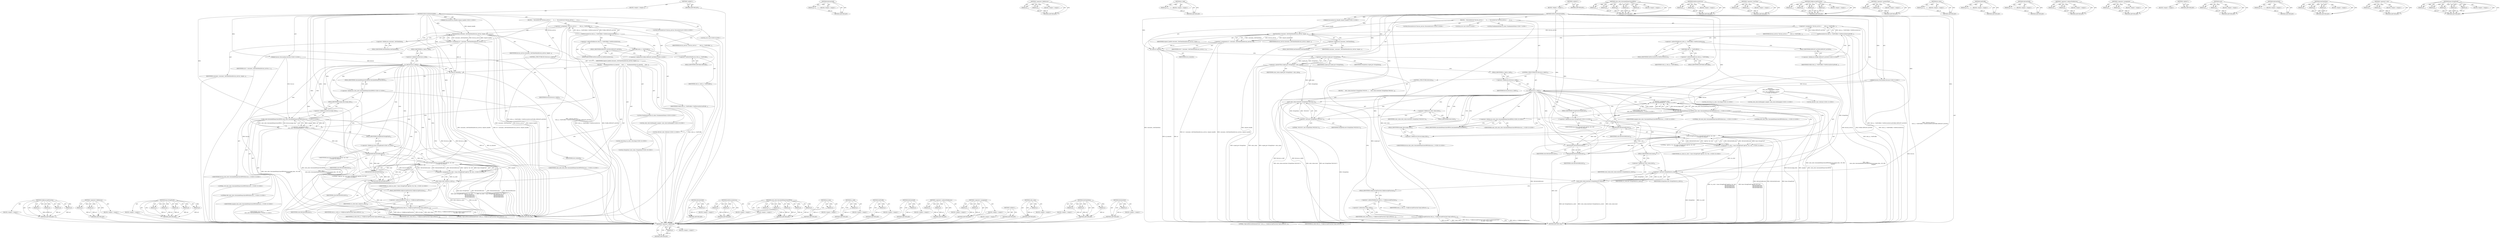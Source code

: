 digraph "base.StringPrintf" {
vulnerable_188 [label=<(METHOD,CallJavascriptFunction)>];
vulnerable_189 [label=<(PARAM,p1)>];
vulnerable_190 [label=<(PARAM,p2)>];
vulnerable_191 [label=<(PARAM,p3)>];
vulnerable_192 [label=<(PARAM,p4)>];
vulnerable_193 [label=<(BLOCK,&lt;empty&gt;,&lt;empty&gt;)>];
vulnerable_194 [label=<(METHOD_RETURN,ANY)>];
vulnerable_137 [label=<(METHOD,&lt;operator&gt;.fieldAccess)>];
vulnerable_138 [label=<(PARAM,p1)>];
vulnerable_139 [label=<(PARAM,p2)>];
vulnerable_140 [label=<(BLOCK,&lt;empty&gt;,&lt;empty&gt;)>];
vulnerable_141 [label=<(METHOD_RETURN,ANY)>];
vulnerable_164 [label=<(METHOD,base.StringPrintf)>];
vulnerable_165 [label=<(PARAM,p1)>];
vulnerable_166 [label=<(PARAM,p2)>];
vulnerable_167 [label=<(PARAM,p3)>];
vulnerable_168 [label=<(PARAM,p4)>];
vulnerable_169 [label=<(PARAM,p5)>];
vulnerable_170 [label=<(BLOCK,&lt;empty&gt;,&lt;empty&gt;)>];
vulnerable_171 [label=<(METHOD_RETURN,ANY)>];
vulnerable_6 [label=<(METHOD,&lt;global&gt;)<SUB>1</SUB>>];
vulnerable_7 [label=<(BLOCK,&lt;empty&gt;,&lt;empty&gt;)<SUB>1</SUB>>];
vulnerable_8 [label=<(METHOD,OnFaviconDataAvailable)<SUB>1</SUB>>];
vulnerable_9 [label="<(PARAM,FaviconService::Handle request_handle)<SUB>2</SUB>>"];
vulnerable_10 [label="<(PARAM,history::FaviconData favicon)<SUB>3</SUB>>"];
vulnerable_11 [label=<(BLOCK,{
   FaviconService* favicon_service =
       w...,{
   FaviconService* favicon_service =
       w...)<SUB>3</SUB>>];
vulnerable_12 [label="<(LOCAL,FaviconService* favicon_service: FaviconService*)<SUB>4</SUB>>"];
vulnerable_13 [label=<(&lt;operator&gt;.assignment,* favicon_service =
       web_ui_-&gt;GetProfile(...)<SUB>4</SUB>>];
vulnerable_14 [label=<(IDENTIFIER,favicon_service,* favicon_service =
       web_ui_-&gt;GetProfile(...)<SUB>4</SUB>>];
vulnerable_15 [label=<(GetFaviconService,web_ui_-&gt;GetProfile()-&gt;GetFaviconService(Profil...)<SUB>5</SUB>>];
vulnerable_16 [label=<(&lt;operator&gt;.indirectFieldAccess,web_ui_-&gt;GetProfile()-&gt;GetFaviconService)<SUB>5</SUB>>];
vulnerable_17 [label=<(GetProfile,web_ui_-&gt;GetProfile())<SUB>5</SUB>>];
vulnerable_18 [label=<(&lt;operator&gt;.indirectFieldAccess,web_ui_-&gt;GetProfile)<SUB>5</SUB>>];
vulnerable_19 [label=<(IDENTIFIER,web_ui_,web_ui_-&gt;GetProfile())<SUB>5</SUB>>];
vulnerable_20 [label=<(FIELD_IDENTIFIER,GetProfile,GetProfile)<SUB>5</SUB>>];
vulnerable_21 [label=<(FIELD_IDENTIFIER,GetFaviconService,GetFaviconService)<SUB>5</SUB>>];
vulnerable_22 [label="<(&lt;operator&gt;.fieldAccess,Profile::EXPLICIT_ACCESS)<SUB>5</SUB>>"];
vulnerable_23 [label=<(IDENTIFIER,Profile,web_ui_-&gt;GetProfile()-&gt;GetFaviconService(Profil...)<SUB>5</SUB>>];
vulnerable_24 [label=<(FIELD_IDENTIFIER,EXPLICIT_ACCESS,EXPLICIT_ACCESS)<SUB>5</SUB>>];
vulnerable_25 [label="<(LOCAL,int id: int)<SUB>6</SUB>>"];
vulnerable_26 [label=<(&lt;operator&gt;.assignment,id = consumer_.GetClientData(favicon_service, r...)<SUB>6</SUB>>];
vulnerable_27 [label=<(IDENTIFIER,id,id = consumer_.GetClientData(favicon_service, r...)<SUB>6</SUB>>];
vulnerable_28 [label=<(GetClientData,consumer_.GetClientData(favicon_service, reques...)<SUB>6</SUB>>];
vulnerable_29 [label=<(&lt;operator&gt;.fieldAccess,consumer_.GetClientData)<SUB>6</SUB>>];
vulnerable_30 [label=<(IDENTIFIER,consumer_,consumer_.GetClientData(favicon_service, reques...)<SUB>6</SUB>>];
vulnerable_31 [label=<(FIELD_IDENTIFIER,GetClientData,GetClientData)<SUB>6</SUB>>];
vulnerable_32 [label=<(IDENTIFIER,favicon_service,consumer_.GetClientData(favicon_service, reques...)<SUB>6</SUB>>];
vulnerable_33 [label=<(IDENTIFIER,request_handle,consumer_.GetClientData(favicon_service, reques...)<SUB>6</SUB>>];
vulnerable_34 [label=<(CONTROL_STRUCTURE,IF,if (favicon.is_valid()))<SUB>8</SUB>>];
vulnerable_35 [label=<(is_valid,favicon.is_valid())<SUB>8</SUB>>];
vulnerable_36 [label=<(&lt;operator&gt;.fieldAccess,favicon.is_valid)<SUB>8</SUB>>];
vulnerable_37 [label=<(IDENTIFIER,favicon,favicon.is_valid())<SUB>8</SUB>>];
vulnerable_38 [label=<(FIELD_IDENTIFIER,is_valid,is_valid)<SUB>8</SUB>>];
vulnerable_39 [label=<(BLOCK,{
    FundamentalValue id_value(id);
     color...,{
    FundamentalValue id_value(id);
     color...)<SUB>8</SUB>>];
vulnerable_40 [label="<(LOCAL,FundamentalValue id_value: FundamentalValue)<SUB>9</SUB>>"];
vulnerable_41 [label=<(id_value,id_value(id))<SUB>9</SUB>>];
vulnerable_42 [label=<(IDENTIFIER,id,id_value(id))<SUB>9</SUB>>];
vulnerable_43 [label="<(LOCAL,color_utils.GridSampler sampler: color_utils.GridSampler)<SUB>10</SUB>>"];
vulnerable_44 [label="<(LOCAL,SkColor color: SkColor)<SUB>11</SUB>>"];
vulnerable_45 [label="<(&lt;operator&gt;.assignment,color =
         color_utils::CalculateKMeanCol...)<SUB>11</SUB>>"];
vulnerable_46 [label="<(IDENTIFIER,color,color =
         color_utils::CalculateKMeanCol...)<SUB>11</SUB>>"];
vulnerable_47 [label="<(color_utils.CalculateKMeanColorOfPNG,color_utils::CalculateKMeanColorOfPNG(favicon.i...)<SUB>12</SUB>>"];
vulnerable_48 [label="<(&lt;operator&gt;.fieldAccess,color_utils::CalculateKMeanColorOfPNG)<SUB>12</SUB>>"];
vulnerable_49 [label="<(IDENTIFIER,color_utils,color_utils::CalculateKMeanColorOfPNG(favicon.i...)<SUB>12</SUB>>"];
vulnerable_50 [label=<(FIELD_IDENTIFIER,CalculateKMeanColorOfPNG,CalculateKMeanColorOfPNG)<SUB>12</SUB>>];
vulnerable_51 [label=<(&lt;operator&gt;.fieldAccess,favicon.image_data)<SUB>12</SUB>>];
vulnerable_52 [label="<(IDENTIFIER,favicon,color_utils::CalculateKMeanColorOfPNG(favicon.i...)<SUB>12</SUB>>"];
vulnerable_53 [label=<(FIELD_IDENTIFIER,image_data,image_data)<SUB>12</SUB>>];
vulnerable_54 [label="<(LITERAL,100,color_utils::CalculateKMeanColorOfPNG(favicon.i...)<SUB>12</SUB>>"];
vulnerable_55 [label="<(LITERAL,665,color_utils::CalculateKMeanColorOfPNG(favicon.i...)<SUB>12</SUB>>"];
vulnerable_56 [label="<(IDENTIFIER,sampler,color_utils::CalculateKMeanColorOfPNG(favicon.i...)<SUB>13</SUB>>"];
vulnerable_57 [label="<(LOCAL,std.string css_color: std.string)<SUB>14</SUB>>"];
vulnerable_58 [label="<(&lt;operator&gt;.assignment,css_color = base::StringPrintf(&quot;rgb(%d, %d, %d)...)<SUB>14</SUB>>"];
vulnerable_59 [label="<(IDENTIFIER,css_color,css_color = base::StringPrintf(&quot;rgb(%d, %d, %d)...)<SUB>14</SUB>>"];
vulnerable_60 [label="<(base.StringPrintf,base::StringPrintf(&quot;rgb(%d, %d, %d)&quot;,
         ...)<SUB>14</SUB>>"];
vulnerable_61 [label="<(&lt;operator&gt;.fieldAccess,base::StringPrintf)<SUB>14</SUB>>"];
vulnerable_62 [label="<(IDENTIFIER,base,base::StringPrintf(&quot;rgb(%d, %d, %d)&quot;,
         ...)<SUB>14</SUB>>"];
vulnerable_63 [label=<(FIELD_IDENTIFIER,StringPrintf,StringPrintf)<SUB>14</SUB>>];
vulnerable_64 [label="<(LITERAL,&quot;rgb(%d, %d, %d)&quot;,base::StringPrintf(&quot;rgb(%d, %d, %d)&quot;,
         ...)<SUB>14</SUB>>"];
vulnerable_65 [label=<(SkColorGetR,SkColorGetR(color))<SUB>15</SUB>>];
vulnerable_66 [label=<(IDENTIFIER,color,SkColorGetR(color))<SUB>15</SUB>>];
vulnerable_67 [label=<(SkColorGetG,SkColorGetG(color))<SUB>16</SUB>>];
vulnerable_68 [label=<(IDENTIFIER,color,SkColorGetG(color))<SUB>16</SUB>>];
vulnerable_69 [label=<(SkColorGetB,SkColorGetB(color))<SUB>17</SUB>>];
vulnerable_70 [label=<(IDENTIFIER,color,SkColorGetB(color))<SUB>17</SUB>>];
vulnerable_71 [label="<(LOCAL,StringValue color_value: StringValue)<SUB>18</SUB>>"];
vulnerable_72 [label=<(color_value,color_value(css_color))<SUB>18</SUB>>];
vulnerable_73 [label=<(IDENTIFIER,css_color,color_value(css_color))<SUB>18</SUB>>];
vulnerable_74 [label=<(CallJavascriptFunction,web_ui_-&gt;CallJavascriptFunction(&quot;ntp4.setFavico...)<SUB>19</SUB>>];
vulnerable_75 [label=<(&lt;operator&gt;.indirectFieldAccess,web_ui_-&gt;CallJavascriptFunction)<SUB>19</SUB>>];
vulnerable_76 [label=<(IDENTIFIER,web_ui_,web_ui_-&gt;CallJavascriptFunction(&quot;ntp4.setFavico...)<SUB>19</SUB>>];
vulnerable_77 [label=<(FIELD_IDENTIFIER,CallJavascriptFunction,CallJavascriptFunction)<SUB>19</SUB>>];
vulnerable_78 [label=<(LITERAL,&quot;ntp4.setFaviconDominantColor&quot;,web_ui_-&gt;CallJavascriptFunction(&quot;ntp4.setFavico...)<SUB>19</SUB>>];
vulnerable_79 [label=<(IDENTIFIER,id_value,web_ui_-&gt;CallJavascriptFunction(&quot;ntp4.setFavico...)<SUB>20</SUB>>];
vulnerable_80 [label=<(IDENTIFIER,color_value,web_ui_-&gt;CallJavascriptFunction(&quot;ntp4.setFavico...)<SUB>20</SUB>>];
vulnerable_81 [label=<(METHOD_RETURN,void)<SUB>1</SUB>>];
vulnerable_83 [label=<(METHOD_RETURN,ANY)<SUB>1</SUB>>];
vulnerable_172 [label=<(METHOD,SkColorGetR)>];
vulnerable_173 [label=<(PARAM,p1)>];
vulnerable_174 [label=<(BLOCK,&lt;empty&gt;,&lt;empty&gt;)>];
vulnerable_175 [label=<(METHOD_RETURN,ANY)>];
vulnerable_123 [label=<(METHOD,GetFaviconService)>];
vulnerable_124 [label=<(PARAM,p1)>];
vulnerable_125 [label=<(PARAM,p2)>];
vulnerable_126 [label=<(BLOCK,&lt;empty&gt;,&lt;empty&gt;)>];
vulnerable_127 [label=<(METHOD_RETURN,ANY)>];
vulnerable_156 [label=<(METHOD,color_utils.CalculateKMeanColorOfPNG)>];
vulnerable_157 [label=<(PARAM,p1)>];
vulnerable_158 [label=<(PARAM,p2)>];
vulnerable_159 [label=<(PARAM,p3)>];
vulnerable_160 [label=<(PARAM,p4)>];
vulnerable_161 [label=<(PARAM,p5)>];
vulnerable_162 [label=<(BLOCK,&lt;empty&gt;,&lt;empty&gt;)>];
vulnerable_163 [label=<(METHOD_RETURN,ANY)>];
vulnerable_152 [label=<(METHOD,id_value)>];
vulnerable_153 [label=<(PARAM,p1)>];
vulnerable_154 [label=<(BLOCK,&lt;empty&gt;,&lt;empty&gt;)>];
vulnerable_155 [label=<(METHOD_RETURN,ANY)>];
vulnerable_148 [label=<(METHOD,is_valid)>];
vulnerable_149 [label=<(PARAM,p1)>];
vulnerable_150 [label=<(BLOCK,&lt;empty&gt;,&lt;empty&gt;)>];
vulnerable_151 [label=<(METHOD_RETURN,ANY)>];
vulnerable_133 [label=<(METHOD,GetProfile)>];
vulnerable_134 [label=<(PARAM,p1)>];
vulnerable_135 [label=<(BLOCK,&lt;empty&gt;,&lt;empty&gt;)>];
vulnerable_136 [label=<(METHOD_RETURN,ANY)>];
vulnerable_180 [label=<(METHOD,SkColorGetB)>];
vulnerable_181 [label=<(PARAM,p1)>];
vulnerable_182 [label=<(BLOCK,&lt;empty&gt;,&lt;empty&gt;)>];
vulnerable_183 [label=<(METHOD_RETURN,ANY)>];
vulnerable_128 [label=<(METHOD,&lt;operator&gt;.indirectFieldAccess)>];
vulnerable_129 [label=<(PARAM,p1)>];
vulnerable_130 [label=<(PARAM,p2)>];
vulnerable_131 [label=<(BLOCK,&lt;empty&gt;,&lt;empty&gt;)>];
vulnerable_132 [label=<(METHOD_RETURN,ANY)>];
vulnerable_118 [label=<(METHOD,&lt;operator&gt;.assignment)>];
vulnerable_119 [label=<(PARAM,p1)>];
vulnerable_120 [label=<(PARAM,p2)>];
vulnerable_121 [label=<(BLOCK,&lt;empty&gt;,&lt;empty&gt;)>];
vulnerable_122 [label=<(METHOD_RETURN,ANY)>];
vulnerable_112 [label=<(METHOD,&lt;global&gt;)<SUB>1</SUB>>];
vulnerable_113 [label=<(BLOCK,&lt;empty&gt;,&lt;empty&gt;)>];
vulnerable_114 [label=<(METHOD_RETURN,ANY)>];
vulnerable_184 [label=<(METHOD,color_value)>];
vulnerable_185 [label=<(PARAM,p1)>];
vulnerable_186 [label=<(BLOCK,&lt;empty&gt;,&lt;empty&gt;)>];
vulnerable_187 [label=<(METHOD_RETURN,ANY)>];
vulnerable_142 [label=<(METHOD,GetClientData)>];
vulnerable_143 [label=<(PARAM,p1)>];
vulnerable_144 [label=<(PARAM,p2)>];
vulnerable_145 [label=<(PARAM,p3)>];
vulnerable_146 [label=<(BLOCK,&lt;empty&gt;,&lt;empty&gt;)>];
vulnerable_147 [label=<(METHOD_RETURN,ANY)>];
vulnerable_176 [label=<(METHOD,SkColorGetG)>];
vulnerable_177 [label=<(PARAM,p1)>];
vulnerable_178 [label=<(BLOCK,&lt;empty&gt;,&lt;empty&gt;)>];
vulnerable_179 [label=<(METHOD_RETURN,ANY)>];
fixed_232 [label=<(METHOD,&lt;operator&gt;.indirection)>];
fixed_233 [label=<(PARAM,p1)>];
fixed_234 [label=<(BLOCK,&lt;empty&gt;,&lt;empty&gt;)>];
fixed_235 [label=<(METHOD_RETURN,ANY)>];
fixed_211 [label=<(METHOD,SkColorGetB)>];
fixed_212 [label=<(PARAM,p1)>];
fixed_213 [label=<(BLOCK,&lt;empty&gt;,&lt;empty&gt;)>];
fixed_214 [label=<(METHOD_RETURN,ANY)>];
fixed_158 [label=<(METHOD,&lt;operator&gt;.fieldAccess)>];
fixed_159 [label=<(PARAM,p1)>];
fixed_160 [label=<(PARAM,p2)>];
fixed_161 [label=<(BLOCK,&lt;empty&gt;,&lt;empty&gt;)>];
fixed_162 [label=<(METHOD_RETURN,ANY)>];
fixed_183 [label=<(METHOD,is_valid)>];
fixed_184 [label=<(PARAM,p1)>];
fixed_185 [label=<(BLOCK,&lt;empty&gt;,&lt;empty&gt;)>];
fixed_186 [label=<(METHOD_RETURN,ANY)>];
fixed_6 [label=<(METHOD,&lt;global&gt;)<SUB>1</SUB>>];
fixed_7 [label=<(BLOCK,&lt;empty&gt;,&lt;empty&gt;)<SUB>1</SUB>>];
fixed_8 [label=<(METHOD,OnFaviconDataAvailable)<SUB>1</SUB>>];
fixed_9 [label="<(PARAM,FaviconService::Handle request_handle)<SUB>2</SUB>>"];
fixed_10 [label="<(PARAM,history::FaviconData favicon)<SUB>3</SUB>>"];
fixed_11 [label=<(BLOCK,{
   FaviconService* favicon_service =
       w...,{
   FaviconService* favicon_service =
       w...)<SUB>3</SUB>>];
fixed_12 [label="<(LOCAL,FaviconService* favicon_service: FaviconService*)<SUB>4</SUB>>"];
fixed_13 [label=<(&lt;operator&gt;.assignment,* favicon_service =
       web_ui_-&gt;GetProfile(...)<SUB>4</SUB>>];
fixed_14 [label=<(IDENTIFIER,favicon_service,* favicon_service =
       web_ui_-&gt;GetProfile(...)<SUB>4</SUB>>];
fixed_15 [label=<(GetFaviconService,web_ui_-&gt;GetProfile()-&gt;GetFaviconService(Profil...)<SUB>5</SUB>>];
fixed_16 [label=<(&lt;operator&gt;.indirectFieldAccess,web_ui_-&gt;GetProfile()-&gt;GetFaviconService)<SUB>5</SUB>>];
fixed_17 [label=<(GetProfile,web_ui_-&gt;GetProfile())<SUB>5</SUB>>];
fixed_18 [label=<(&lt;operator&gt;.indirectFieldAccess,web_ui_-&gt;GetProfile)<SUB>5</SUB>>];
fixed_19 [label=<(IDENTIFIER,web_ui_,web_ui_-&gt;GetProfile())<SUB>5</SUB>>];
fixed_20 [label=<(FIELD_IDENTIFIER,GetProfile,GetProfile)<SUB>5</SUB>>];
fixed_21 [label=<(FIELD_IDENTIFIER,GetFaviconService,GetFaviconService)<SUB>5</SUB>>];
fixed_22 [label="<(&lt;operator&gt;.fieldAccess,Profile::EXPLICIT_ACCESS)<SUB>5</SUB>>"];
fixed_23 [label=<(IDENTIFIER,Profile,web_ui_-&gt;GetProfile()-&gt;GetFaviconService(Profil...)<SUB>5</SUB>>];
fixed_24 [label=<(FIELD_IDENTIFIER,EXPLICIT_ACCESS,EXPLICIT_ACCESS)<SUB>5</SUB>>];
fixed_25 [label="<(LOCAL,int id: int)<SUB>6</SUB>>"];
fixed_26 [label=<(&lt;operator&gt;.assignment,id = consumer_.GetClientData(favicon_service, r...)<SUB>6</SUB>>];
fixed_27 [label=<(IDENTIFIER,id,id = consumer_.GetClientData(favicon_service, r...)<SUB>6</SUB>>];
fixed_28 [label=<(GetClientData,consumer_.GetClientData(favicon_service, reques...)<SUB>6</SUB>>];
fixed_29 [label=<(&lt;operator&gt;.fieldAccess,consumer_.GetClientData)<SUB>6</SUB>>];
fixed_30 [label=<(IDENTIFIER,consumer_,consumer_.GetClientData(favicon_service, reques...)<SUB>6</SUB>>];
fixed_31 [label=<(FIELD_IDENTIFIER,GetClientData,GetClientData)<SUB>6</SUB>>];
fixed_32 [label=<(IDENTIFIER,favicon_service,consumer_.GetClientData(favicon_service, reques...)<SUB>6</SUB>>];
fixed_33 [label=<(IDENTIFIER,request_handle,consumer_.GetClientData(favicon_service, reques...)<SUB>6</SUB>>];
fixed_34 [label="<(LOCAL,FundamentalValue id_value: FundamentalValue)<SUB>7</SUB>>"];
fixed_35 [label=<(id_value,id_value(id))<SUB>7</SUB>>];
fixed_36 [label=<(IDENTIFIER,id,id_value(id))<SUB>7</SUB>>];
fixed_37 [label=<(&lt;operator&gt;.greaterThan,scoped_ptr&lt;StringValue&gt; color_value)<SUB>8</SUB>>];
fixed_38 [label=<(&lt;operator&gt;.lessThan,scoped_ptr&lt;StringValue)<SUB>8</SUB>>];
fixed_39 [label=<(IDENTIFIER,scoped_ptr,scoped_ptr&lt;StringValue)<SUB>8</SUB>>];
fixed_40 [label=<(IDENTIFIER,StringValue,scoped_ptr&lt;StringValue)<SUB>8</SUB>>];
fixed_41 [label=<(IDENTIFIER,color_value,scoped_ptr&lt;StringValue&gt; color_value)<SUB>8</SUB>>];
fixed_42 [label=<(CONTROL_STRUCTURE,IF,if (favicon.is_valid()))<SUB>10</SUB>>];
fixed_43 [label=<(is_valid,favicon.is_valid())<SUB>10</SUB>>];
fixed_44 [label=<(&lt;operator&gt;.fieldAccess,favicon.is_valid)<SUB>10</SUB>>];
fixed_45 [label=<(IDENTIFIER,favicon,favicon.is_valid())<SUB>10</SUB>>];
fixed_46 [label=<(FIELD_IDENTIFIER,is_valid,is_valid)<SUB>10</SUB>>];
fixed_47 [label="<(BLOCK,{
     color_utils::GridSampler sampler;
     S...,{
     color_utils::GridSampler sampler;
     S...)<SUB>10</SUB>>"];
fixed_48 [label="<(LOCAL,color_utils.GridSampler sampler: color_utils.GridSampler)<SUB>11</SUB>>"];
fixed_49 [label="<(LOCAL,SkColor color: SkColor)<SUB>12</SUB>>"];
fixed_50 [label="<(&lt;operator&gt;.assignment,color =
         color_utils::CalculateKMeanCol...)<SUB>12</SUB>>"];
fixed_51 [label="<(IDENTIFIER,color,color =
         color_utils::CalculateKMeanCol...)<SUB>12</SUB>>"];
fixed_52 [label="<(color_utils.CalculateKMeanColorOfPNG,color_utils::CalculateKMeanColorOfPNG(favicon.i...)<SUB>13</SUB>>"];
fixed_53 [label="<(&lt;operator&gt;.fieldAccess,color_utils::CalculateKMeanColorOfPNG)<SUB>13</SUB>>"];
fixed_54 [label="<(IDENTIFIER,color_utils,color_utils::CalculateKMeanColorOfPNG(favicon.i...)<SUB>13</SUB>>"];
fixed_55 [label=<(FIELD_IDENTIFIER,CalculateKMeanColorOfPNG,CalculateKMeanColorOfPNG)<SUB>13</SUB>>];
fixed_56 [label=<(&lt;operator&gt;.fieldAccess,favicon.image_data)<SUB>13</SUB>>];
fixed_57 [label="<(IDENTIFIER,favicon,color_utils::CalculateKMeanColorOfPNG(favicon.i...)<SUB>13</SUB>>"];
fixed_58 [label=<(FIELD_IDENTIFIER,image_data,image_data)<SUB>13</SUB>>];
fixed_59 [label="<(LITERAL,100,color_utils::CalculateKMeanColorOfPNG(favicon.i...)<SUB>13</SUB>>"];
fixed_60 [label="<(LITERAL,665,color_utils::CalculateKMeanColorOfPNG(favicon.i...)<SUB>13</SUB>>"];
fixed_61 [label="<(IDENTIFIER,sampler,color_utils::CalculateKMeanColorOfPNG(favicon.i...)<SUB>14</SUB>>"];
fixed_62 [label="<(LOCAL,std.string css_color: std.string)<SUB>15</SUB>>"];
fixed_63 [label="<(&lt;operator&gt;.assignment,css_color = base::StringPrintf(&quot;rgb(%d, %d, %d)...)<SUB>15</SUB>>"];
fixed_64 [label="<(IDENTIFIER,css_color,css_color = base::StringPrintf(&quot;rgb(%d, %d, %d)...)<SUB>15</SUB>>"];
fixed_65 [label="<(base.StringPrintf,base::StringPrintf(&quot;rgb(%d, %d, %d)&quot;,
         ...)<SUB>15</SUB>>"];
fixed_66 [label="<(&lt;operator&gt;.fieldAccess,base::StringPrintf)<SUB>15</SUB>>"];
fixed_67 [label="<(IDENTIFIER,base,base::StringPrintf(&quot;rgb(%d, %d, %d)&quot;,
         ...)<SUB>15</SUB>>"];
fixed_68 [label=<(FIELD_IDENTIFIER,StringPrintf,StringPrintf)<SUB>15</SUB>>];
fixed_69 [label="<(LITERAL,&quot;rgb(%d, %d, %d)&quot;,base::StringPrintf(&quot;rgb(%d, %d, %d)&quot;,
         ...)<SUB>15</SUB>>"];
fixed_70 [label=<(SkColorGetR,SkColorGetR(color))<SUB>16</SUB>>];
fixed_71 [label=<(IDENTIFIER,color,SkColorGetR(color))<SUB>16</SUB>>];
fixed_72 [label=<(SkColorGetG,SkColorGetG(color))<SUB>17</SUB>>];
fixed_73 [label=<(IDENTIFIER,color,SkColorGetG(color))<SUB>17</SUB>>];
fixed_74 [label=<(SkColorGetB,SkColorGetB(color))<SUB>18</SUB>>];
fixed_75 [label=<(IDENTIFIER,color,SkColorGetB(color))<SUB>18</SUB>>];
fixed_76 [label=<(reset,color_value.reset(new StringValue(css_color)))<SUB>19</SUB>>];
fixed_77 [label=<(&lt;operator&gt;.fieldAccess,color_value.reset)<SUB>19</SUB>>];
fixed_78 [label=<(IDENTIFIER,color_value,color_value.reset(new StringValue(css_color)))<SUB>19</SUB>>];
fixed_79 [label=<(FIELD_IDENTIFIER,reset,reset)<SUB>19</SUB>>];
fixed_80 [label=<(&lt;operator&gt;.new,new StringValue(css_color))<SUB>19</SUB>>];
fixed_81 [label=<(IDENTIFIER,StringValue,new StringValue(css_color))<SUB>19</SUB>>];
fixed_82 [label=<(IDENTIFIER,css_color,new StringValue(css_color))<SUB>19</SUB>>];
fixed_83 [label=<(CONTROL_STRUCTURE,ELSE,else)<SUB>20</SUB>>];
fixed_84 [label=<(BLOCK,{
    color_value.reset(new StringValue(&quot;#91919...,{
    color_value.reset(new StringValue(&quot;#91919...)<SUB>20</SUB>>];
fixed_85 [label=<(reset,color_value.reset(new StringValue(&quot;#919191&quot;)))<SUB>21</SUB>>];
fixed_86 [label=<(&lt;operator&gt;.fieldAccess,color_value.reset)<SUB>21</SUB>>];
fixed_87 [label=<(IDENTIFIER,color_value,color_value.reset(new StringValue(&quot;#919191&quot;)))<SUB>21</SUB>>];
fixed_88 [label=<(FIELD_IDENTIFIER,reset,reset)<SUB>21</SUB>>];
fixed_89 [label=<(&lt;operator&gt;.new,new StringValue(&quot;#919191&quot;))<SUB>21</SUB>>];
fixed_90 [label=<(IDENTIFIER,StringValue,new StringValue(&quot;#919191&quot;))<SUB>21</SUB>>];
fixed_91 [label=<(LITERAL,&quot;#919191&quot;,new StringValue(&quot;#919191&quot;))<SUB>21</SUB>>];
fixed_92 [label=<(CallJavascriptFunction,web_ui_-&gt;CallJavascriptFunction(&quot;ntp4.setFavico...)<SUB>24</SUB>>];
fixed_93 [label=<(&lt;operator&gt;.indirectFieldAccess,web_ui_-&gt;CallJavascriptFunction)<SUB>24</SUB>>];
fixed_94 [label=<(IDENTIFIER,web_ui_,web_ui_-&gt;CallJavascriptFunction(&quot;ntp4.setFavico...)<SUB>24</SUB>>];
fixed_95 [label=<(FIELD_IDENTIFIER,CallJavascriptFunction,CallJavascriptFunction)<SUB>24</SUB>>];
fixed_96 [label=<(LITERAL,&quot;ntp4.setFaviconDominantColor&quot;,web_ui_-&gt;CallJavascriptFunction(&quot;ntp4.setFavico...)<SUB>24</SUB>>];
fixed_97 [label=<(IDENTIFIER,id_value,web_ui_-&gt;CallJavascriptFunction(&quot;ntp4.setFavico...)<SUB>25</SUB>>];
fixed_98 [label=<(&lt;operator&gt;.indirection,*color_value)<SUB>25</SUB>>];
fixed_99 [label=<(IDENTIFIER,color_value,web_ui_-&gt;CallJavascriptFunction(&quot;ntp4.setFavico...)<SUB>25</SUB>>];
fixed_100 [label=<(METHOD_RETURN,void)<SUB>1</SUB>>];
fixed_102 [label=<(METHOD_RETURN,ANY)<SUB>1</SUB>>];
fixed_187 [label=<(METHOD,color_utils.CalculateKMeanColorOfPNG)>];
fixed_188 [label=<(PARAM,p1)>];
fixed_189 [label=<(PARAM,p2)>];
fixed_190 [label=<(PARAM,p3)>];
fixed_191 [label=<(PARAM,p4)>];
fixed_192 [label=<(PARAM,p5)>];
fixed_193 [label=<(BLOCK,&lt;empty&gt;,&lt;empty&gt;)>];
fixed_194 [label=<(METHOD_RETURN,ANY)>];
fixed_144 [label=<(METHOD,GetFaviconService)>];
fixed_145 [label=<(PARAM,p1)>];
fixed_146 [label=<(PARAM,p2)>];
fixed_147 [label=<(BLOCK,&lt;empty&gt;,&lt;empty&gt;)>];
fixed_148 [label=<(METHOD_RETURN,ANY)>];
fixed_178 [label=<(METHOD,&lt;operator&gt;.lessThan)>];
fixed_179 [label=<(PARAM,p1)>];
fixed_180 [label=<(PARAM,p2)>];
fixed_181 [label=<(BLOCK,&lt;empty&gt;,&lt;empty&gt;)>];
fixed_182 [label=<(METHOD_RETURN,ANY)>];
fixed_225 [label=<(METHOD,CallJavascriptFunction)>];
fixed_226 [label=<(PARAM,p1)>];
fixed_227 [label=<(PARAM,p2)>];
fixed_228 [label=<(PARAM,p3)>];
fixed_229 [label=<(PARAM,p4)>];
fixed_230 [label=<(BLOCK,&lt;empty&gt;,&lt;empty&gt;)>];
fixed_231 [label=<(METHOD_RETURN,ANY)>];
fixed_173 [label=<(METHOD,&lt;operator&gt;.greaterThan)>];
fixed_174 [label=<(PARAM,p1)>];
fixed_175 [label=<(PARAM,p2)>];
fixed_176 [label=<(BLOCK,&lt;empty&gt;,&lt;empty&gt;)>];
fixed_177 [label=<(METHOD_RETURN,ANY)>];
fixed_169 [label=<(METHOD,id_value)>];
fixed_170 [label=<(PARAM,p1)>];
fixed_171 [label=<(BLOCK,&lt;empty&gt;,&lt;empty&gt;)>];
fixed_172 [label=<(METHOD_RETURN,ANY)>];
fixed_154 [label=<(METHOD,GetProfile)>];
fixed_155 [label=<(PARAM,p1)>];
fixed_156 [label=<(BLOCK,&lt;empty&gt;,&lt;empty&gt;)>];
fixed_157 [label=<(METHOD_RETURN,ANY)>];
fixed_203 [label=<(METHOD,SkColorGetR)>];
fixed_204 [label=<(PARAM,p1)>];
fixed_205 [label=<(BLOCK,&lt;empty&gt;,&lt;empty&gt;)>];
fixed_206 [label=<(METHOD_RETURN,ANY)>];
fixed_149 [label=<(METHOD,&lt;operator&gt;.indirectFieldAccess)>];
fixed_150 [label=<(PARAM,p1)>];
fixed_151 [label=<(PARAM,p2)>];
fixed_152 [label=<(BLOCK,&lt;empty&gt;,&lt;empty&gt;)>];
fixed_153 [label=<(METHOD_RETURN,ANY)>];
fixed_139 [label=<(METHOD,&lt;operator&gt;.assignment)>];
fixed_140 [label=<(PARAM,p1)>];
fixed_141 [label=<(PARAM,p2)>];
fixed_142 [label=<(BLOCK,&lt;empty&gt;,&lt;empty&gt;)>];
fixed_143 [label=<(METHOD_RETURN,ANY)>];
fixed_133 [label=<(METHOD,&lt;global&gt;)<SUB>1</SUB>>];
fixed_134 [label=<(BLOCK,&lt;empty&gt;,&lt;empty&gt;)>];
fixed_135 [label=<(METHOD_RETURN,ANY)>];
fixed_215 [label=<(METHOD,reset)>];
fixed_216 [label=<(PARAM,p1)>];
fixed_217 [label=<(PARAM,p2)>];
fixed_218 [label=<(BLOCK,&lt;empty&gt;,&lt;empty&gt;)>];
fixed_219 [label=<(METHOD_RETURN,ANY)>];
fixed_207 [label=<(METHOD,SkColorGetG)>];
fixed_208 [label=<(PARAM,p1)>];
fixed_209 [label=<(BLOCK,&lt;empty&gt;,&lt;empty&gt;)>];
fixed_210 [label=<(METHOD_RETURN,ANY)>];
fixed_163 [label=<(METHOD,GetClientData)>];
fixed_164 [label=<(PARAM,p1)>];
fixed_165 [label=<(PARAM,p2)>];
fixed_166 [label=<(PARAM,p3)>];
fixed_167 [label=<(BLOCK,&lt;empty&gt;,&lt;empty&gt;)>];
fixed_168 [label=<(METHOD_RETURN,ANY)>];
fixed_220 [label=<(METHOD,&lt;operator&gt;.new)>];
fixed_221 [label=<(PARAM,p1)>];
fixed_222 [label=<(PARAM,p2)>];
fixed_223 [label=<(BLOCK,&lt;empty&gt;,&lt;empty&gt;)>];
fixed_224 [label=<(METHOD_RETURN,ANY)>];
fixed_195 [label=<(METHOD,base.StringPrintf)>];
fixed_196 [label=<(PARAM,p1)>];
fixed_197 [label=<(PARAM,p2)>];
fixed_198 [label=<(PARAM,p3)>];
fixed_199 [label=<(PARAM,p4)>];
fixed_200 [label=<(PARAM,p5)>];
fixed_201 [label=<(BLOCK,&lt;empty&gt;,&lt;empty&gt;)>];
fixed_202 [label=<(METHOD_RETURN,ANY)>];
vulnerable_188 -> vulnerable_189  [key=0, label="AST: "];
vulnerable_188 -> vulnerable_189  [key=1, label="DDG: "];
vulnerable_188 -> vulnerable_193  [key=0, label="AST: "];
vulnerable_188 -> vulnerable_190  [key=0, label="AST: "];
vulnerable_188 -> vulnerable_190  [key=1, label="DDG: "];
vulnerable_188 -> vulnerable_194  [key=0, label="AST: "];
vulnerable_188 -> vulnerable_194  [key=1, label="CFG: "];
vulnerable_188 -> vulnerable_191  [key=0, label="AST: "];
vulnerable_188 -> vulnerable_191  [key=1, label="DDG: "];
vulnerable_188 -> vulnerable_192  [key=0, label="AST: "];
vulnerable_188 -> vulnerable_192  [key=1, label="DDG: "];
vulnerable_189 -> vulnerable_194  [key=0, label="DDG: p1"];
vulnerable_190 -> vulnerable_194  [key=0, label="DDG: p2"];
vulnerable_191 -> vulnerable_194  [key=0, label="DDG: p3"];
vulnerable_192 -> vulnerable_194  [key=0, label="DDG: p4"];
vulnerable_193 -> fixed_232  [key=0];
vulnerable_194 -> fixed_232  [key=0];
vulnerable_137 -> vulnerable_138  [key=0, label="AST: "];
vulnerable_137 -> vulnerable_138  [key=1, label="DDG: "];
vulnerable_137 -> vulnerable_140  [key=0, label="AST: "];
vulnerable_137 -> vulnerable_139  [key=0, label="AST: "];
vulnerable_137 -> vulnerable_139  [key=1, label="DDG: "];
vulnerable_137 -> vulnerable_141  [key=0, label="AST: "];
vulnerable_137 -> vulnerable_141  [key=1, label="CFG: "];
vulnerable_138 -> vulnerable_141  [key=0, label="DDG: p1"];
vulnerable_139 -> vulnerable_141  [key=0, label="DDG: p2"];
vulnerable_140 -> fixed_232  [key=0];
vulnerable_141 -> fixed_232  [key=0];
vulnerable_164 -> vulnerable_165  [key=0, label="AST: "];
vulnerable_164 -> vulnerable_165  [key=1, label="DDG: "];
vulnerable_164 -> vulnerable_170  [key=0, label="AST: "];
vulnerable_164 -> vulnerable_166  [key=0, label="AST: "];
vulnerable_164 -> vulnerable_166  [key=1, label="DDG: "];
vulnerable_164 -> vulnerable_171  [key=0, label="AST: "];
vulnerable_164 -> vulnerable_171  [key=1, label="CFG: "];
vulnerable_164 -> vulnerable_167  [key=0, label="AST: "];
vulnerable_164 -> vulnerable_167  [key=1, label="DDG: "];
vulnerable_164 -> vulnerable_168  [key=0, label="AST: "];
vulnerable_164 -> vulnerable_168  [key=1, label="DDG: "];
vulnerable_164 -> vulnerable_169  [key=0, label="AST: "];
vulnerable_164 -> vulnerable_169  [key=1, label="DDG: "];
vulnerable_165 -> vulnerable_171  [key=0, label="DDG: p1"];
vulnerable_166 -> vulnerable_171  [key=0, label="DDG: p2"];
vulnerable_167 -> vulnerable_171  [key=0, label="DDG: p3"];
vulnerable_168 -> vulnerable_171  [key=0, label="DDG: p4"];
vulnerable_169 -> vulnerable_171  [key=0, label="DDG: p5"];
vulnerable_170 -> fixed_232  [key=0];
vulnerable_171 -> fixed_232  [key=0];
vulnerable_6 -> vulnerable_7  [key=0, label="AST: "];
vulnerable_6 -> vulnerable_83  [key=0, label="AST: "];
vulnerable_6 -> vulnerable_83  [key=1, label="CFG: "];
vulnerable_7 -> vulnerable_8  [key=0, label="AST: "];
vulnerable_8 -> vulnerable_9  [key=0, label="AST: "];
vulnerable_8 -> vulnerable_9  [key=1, label="DDG: "];
vulnerable_8 -> vulnerable_10  [key=0, label="AST: "];
vulnerable_8 -> vulnerable_10  [key=1, label="DDG: "];
vulnerable_8 -> vulnerable_11  [key=0, label="AST: "];
vulnerable_8 -> vulnerable_81  [key=0, label="AST: "];
vulnerable_8 -> vulnerable_20  [key=0, label="CFG: "];
vulnerable_8 -> vulnerable_28  [key=0, label="DDG: "];
vulnerable_8 -> vulnerable_41  [key=0, label="DDG: "];
vulnerable_8 -> vulnerable_72  [key=0, label="DDG: "];
vulnerable_8 -> vulnerable_74  [key=0, label="DDG: "];
vulnerable_8 -> vulnerable_47  [key=0, label="DDG: "];
vulnerable_8 -> vulnerable_60  [key=0, label="DDG: "];
vulnerable_8 -> vulnerable_65  [key=0, label="DDG: "];
vulnerable_8 -> vulnerable_67  [key=0, label="DDG: "];
vulnerable_8 -> vulnerable_69  [key=0, label="DDG: "];
vulnerable_9 -> vulnerable_28  [key=0, label="DDG: request_handle"];
vulnerable_10 -> vulnerable_81  [key=0, label="DDG: favicon"];
vulnerable_10 -> vulnerable_35  [key=0, label="DDG: favicon"];
vulnerable_10 -> vulnerable_47  [key=0, label="DDG: favicon"];
vulnerable_11 -> vulnerable_12  [key=0, label="AST: "];
vulnerable_11 -> vulnerable_13  [key=0, label="AST: "];
vulnerable_11 -> vulnerable_25  [key=0, label="AST: "];
vulnerable_11 -> vulnerable_26  [key=0, label="AST: "];
vulnerable_11 -> vulnerable_34  [key=0, label="AST: "];
vulnerable_12 -> fixed_232  [key=0];
vulnerable_13 -> vulnerable_14  [key=0, label="AST: "];
vulnerable_13 -> vulnerable_15  [key=0, label="AST: "];
vulnerable_13 -> vulnerable_31  [key=0, label="CFG: "];
vulnerable_13 -> vulnerable_81  [key=0, label="DDG: web_ui_-&gt;GetProfile()-&gt;GetFaviconService(Profile::EXPLICIT_ACCESS)"];
vulnerable_13 -> vulnerable_81  [key=1, label="DDG: * favicon_service =
       web_ui_-&gt;GetProfile()-&gt;GetFaviconService(Profile::EXPLICIT_ACCESS)"];
vulnerable_13 -> vulnerable_28  [key=0, label="DDG: favicon_service"];
vulnerable_14 -> fixed_232  [key=0];
vulnerable_15 -> vulnerable_16  [key=0, label="AST: "];
vulnerable_15 -> vulnerable_22  [key=0, label="AST: "];
vulnerable_15 -> vulnerable_13  [key=0, label="CFG: "];
vulnerable_15 -> vulnerable_13  [key=1, label="DDG: web_ui_-&gt;GetProfile()-&gt;GetFaviconService"];
vulnerable_15 -> vulnerable_13  [key=2, label="DDG: Profile::EXPLICIT_ACCESS"];
vulnerable_15 -> vulnerable_81  [key=0, label="DDG: web_ui_-&gt;GetProfile()-&gt;GetFaviconService"];
vulnerable_15 -> vulnerable_81  [key=1, label="DDG: Profile::EXPLICIT_ACCESS"];
vulnerable_16 -> vulnerable_17  [key=0, label="AST: "];
vulnerable_16 -> vulnerable_21  [key=0, label="AST: "];
vulnerable_16 -> vulnerable_24  [key=0, label="CFG: "];
vulnerable_17 -> vulnerable_18  [key=0, label="AST: "];
vulnerable_17 -> vulnerable_21  [key=0, label="CFG: "];
vulnerable_17 -> vulnerable_81  [key=0, label="DDG: web_ui_-&gt;GetProfile"];
vulnerable_18 -> vulnerable_19  [key=0, label="AST: "];
vulnerable_18 -> vulnerable_20  [key=0, label="AST: "];
vulnerable_18 -> vulnerable_17  [key=0, label="CFG: "];
vulnerable_19 -> fixed_232  [key=0];
vulnerable_20 -> vulnerable_18  [key=0, label="CFG: "];
vulnerable_21 -> vulnerable_16  [key=0, label="CFG: "];
vulnerable_22 -> vulnerable_23  [key=0, label="AST: "];
vulnerable_22 -> vulnerable_24  [key=0, label="AST: "];
vulnerable_22 -> vulnerable_15  [key=0, label="CFG: "];
vulnerable_23 -> fixed_232  [key=0];
vulnerable_24 -> vulnerable_22  [key=0, label="CFG: "];
vulnerable_25 -> fixed_232  [key=0];
vulnerable_26 -> vulnerable_27  [key=0, label="AST: "];
vulnerable_26 -> vulnerable_28  [key=0, label="AST: "];
vulnerable_26 -> vulnerable_38  [key=0, label="CFG: "];
vulnerable_26 -> vulnerable_81  [key=0, label="DDG: consumer_.GetClientData(favicon_service, request_handle)"];
vulnerable_26 -> vulnerable_81  [key=1, label="DDG: id = consumer_.GetClientData(favicon_service, request_handle)"];
vulnerable_26 -> vulnerable_41  [key=0, label="DDG: id"];
vulnerable_27 -> fixed_232  [key=0];
vulnerable_28 -> vulnerable_29  [key=0, label="AST: "];
vulnerable_28 -> vulnerable_32  [key=0, label="AST: "];
vulnerable_28 -> vulnerable_33  [key=0, label="AST: "];
vulnerable_28 -> vulnerable_26  [key=0, label="CFG: "];
vulnerable_28 -> vulnerable_26  [key=1, label="DDG: consumer_.GetClientData"];
vulnerable_28 -> vulnerable_26  [key=2, label="DDG: favicon_service"];
vulnerable_28 -> vulnerable_26  [key=3, label="DDG: request_handle"];
vulnerable_28 -> vulnerable_81  [key=0, label="DDG: consumer_.GetClientData"];
vulnerable_28 -> vulnerable_81  [key=1, label="DDG: favicon_service"];
vulnerable_28 -> vulnerable_81  [key=2, label="DDG: request_handle"];
vulnerable_29 -> vulnerable_30  [key=0, label="AST: "];
vulnerable_29 -> vulnerable_31  [key=0, label="AST: "];
vulnerable_29 -> vulnerable_28  [key=0, label="CFG: "];
vulnerable_30 -> fixed_232  [key=0];
vulnerable_31 -> vulnerable_29  [key=0, label="CFG: "];
vulnerable_32 -> fixed_232  [key=0];
vulnerable_33 -> fixed_232  [key=0];
vulnerable_34 -> vulnerable_35  [key=0, label="AST: "];
vulnerable_34 -> vulnerable_39  [key=0, label="AST: "];
vulnerable_35 -> vulnerable_36  [key=0, label="AST: "];
vulnerable_35 -> vulnerable_81  [key=0, label="CFG: "];
vulnerable_35 -> vulnerable_81  [key=1, label="DDG: favicon.is_valid"];
vulnerable_35 -> vulnerable_81  [key=2, label="DDG: favicon.is_valid()"];
vulnerable_35 -> vulnerable_41  [key=0, label="CFG: "];
vulnerable_35 -> vulnerable_41  [key=1, label="CDG: "];
vulnerable_35 -> vulnerable_47  [key=0, label="CDG: "];
vulnerable_35 -> vulnerable_48  [key=0, label="CDG: "];
vulnerable_35 -> vulnerable_58  [key=0, label="CDG: "];
vulnerable_35 -> vulnerable_60  [key=0, label="CDG: "];
vulnerable_35 -> vulnerable_61  [key=0, label="CDG: "];
vulnerable_35 -> vulnerable_77  [key=0, label="CDG: "];
vulnerable_35 -> vulnerable_51  [key=0, label="CDG: "];
vulnerable_35 -> vulnerable_75  [key=0, label="CDG: "];
vulnerable_35 -> vulnerable_53  [key=0, label="CDG: "];
vulnerable_35 -> vulnerable_72  [key=0, label="CDG: "];
vulnerable_35 -> vulnerable_69  [key=0, label="CDG: "];
vulnerable_35 -> vulnerable_67  [key=0, label="CDG: "];
vulnerable_35 -> vulnerable_74  [key=0, label="CDG: "];
vulnerable_35 -> vulnerable_45  [key=0, label="CDG: "];
vulnerable_35 -> vulnerable_63  [key=0, label="CDG: "];
vulnerable_35 -> vulnerable_65  [key=0, label="CDG: "];
vulnerable_35 -> vulnerable_50  [key=0, label="CDG: "];
vulnerable_36 -> vulnerable_37  [key=0, label="AST: "];
vulnerable_36 -> vulnerable_38  [key=0, label="AST: "];
vulnerable_36 -> vulnerable_35  [key=0, label="CFG: "];
vulnerable_37 -> fixed_232  [key=0];
vulnerable_38 -> vulnerable_36  [key=0, label="CFG: "];
vulnerable_39 -> vulnerable_40  [key=0, label="AST: "];
vulnerable_39 -> vulnerable_41  [key=0, label="AST: "];
vulnerable_39 -> vulnerable_43  [key=0, label="AST: "];
vulnerable_39 -> vulnerable_44  [key=0, label="AST: "];
vulnerable_39 -> vulnerable_45  [key=0, label="AST: "];
vulnerable_39 -> vulnerable_57  [key=0, label="AST: "];
vulnerable_39 -> vulnerable_58  [key=0, label="AST: "];
vulnerable_39 -> vulnerable_71  [key=0, label="AST: "];
vulnerable_39 -> vulnerable_72  [key=0, label="AST: "];
vulnerable_39 -> vulnerable_74  [key=0, label="AST: "];
vulnerable_40 -> fixed_232  [key=0];
vulnerable_41 -> vulnerable_42  [key=0, label="AST: "];
vulnerable_41 -> vulnerable_50  [key=0, label="CFG: "];
vulnerable_41 -> vulnerable_81  [key=0, label="DDG: id"];
vulnerable_41 -> vulnerable_81  [key=1, label="DDG: id_value(id)"];
vulnerable_42 -> fixed_232  [key=0];
vulnerable_43 -> fixed_232  [key=0];
vulnerable_44 -> fixed_232  [key=0];
vulnerable_45 -> vulnerable_46  [key=0, label="AST: "];
vulnerable_45 -> vulnerable_47  [key=0, label="AST: "];
vulnerable_45 -> vulnerable_63  [key=0, label="CFG: "];
vulnerable_45 -> vulnerable_81  [key=0, label="DDG: color_utils::CalculateKMeanColorOfPNG(favicon.image_data, 100, 665,
                                              sampler)"];
vulnerable_45 -> vulnerable_81  [key=1, label="DDG: color =
         color_utils::CalculateKMeanColorOfPNG(favicon.image_data, 100, 665,
                                              sampler)"];
vulnerable_45 -> vulnerable_65  [key=0, label="DDG: color"];
vulnerable_46 -> fixed_232  [key=0];
vulnerable_47 -> vulnerable_48  [key=0, label="AST: "];
vulnerable_47 -> vulnerable_51  [key=0, label="AST: "];
vulnerable_47 -> vulnerable_54  [key=0, label="AST: "];
vulnerable_47 -> vulnerable_55  [key=0, label="AST: "];
vulnerable_47 -> vulnerable_56  [key=0, label="AST: "];
vulnerable_47 -> vulnerable_45  [key=0, label="CFG: "];
vulnerable_47 -> vulnerable_45  [key=1, label="DDG: sampler"];
vulnerable_47 -> vulnerable_45  [key=2, label="DDG: 100"];
vulnerable_47 -> vulnerable_45  [key=3, label="DDG: 665"];
vulnerable_47 -> vulnerable_45  [key=4, label="DDG: color_utils::CalculateKMeanColorOfPNG"];
vulnerable_47 -> vulnerable_45  [key=5, label="DDG: favicon.image_data"];
vulnerable_47 -> vulnerable_81  [key=0, label="DDG: color_utils::CalculateKMeanColorOfPNG"];
vulnerable_47 -> vulnerable_81  [key=1, label="DDG: favicon.image_data"];
vulnerable_47 -> vulnerable_81  [key=2, label="DDG: sampler"];
vulnerable_48 -> vulnerable_49  [key=0, label="AST: "];
vulnerable_48 -> vulnerable_50  [key=0, label="AST: "];
vulnerable_48 -> vulnerable_53  [key=0, label="CFG: "];
vulnerable_49 -> fixed_232  [key=0];
vulnerable_50 -> vulnerable_48  [key=0, label="CFG: "];
vulnerable_51 -> vulnerable_52  [key=0, label="AST: "];
vulnerable_51 -> vulnerable_53  [key=0, label="AST: "];
vulnerable_51 -> vulnerable_47  [key=0, label="CFG: "];
vulnerable_52 -> fixed_232  [key=0];
vulnerable_53 -> vulnerable_51  [key=0, label="CFG: "];
vulnerable_54 -> fixed_232  [key=0];
vulnerable_55 -> fixed_232  [key=0];
vulnerable_56 -> fixed_232  [key=0];
vulnerable_57 -> fixed_232  [key=0];
vulnerable_58 -> vulnerable_59  [key=0, label="AST: "];
vulnerable_58 -> vulnerable_60  [key=0, label="AST: "];
vulnerable_58 -> vulnerable_72  [key=0, label="CFG: "];
vulnerable_58 -> vulnerable_72  [key=1, label="DDG: css_color"];
vulnerable_58 -> vulnerable_81  [key=0, label="DDG: base::StringPrintf(&quot;rgb(%d, %d, %d)&quot;,
                                                SkColorGetR(color),
                                                SkColorGetG(color),
                                                SkColorGetB(color))"];
vulnerable_58 -> vulnerable_81  [key=1, label="DDG: css_color = base::StringPrintf(&quot;rgb(%d, %d, %d)&quot;,
                                                SkColorGetR(color),
                                                SkColorGetG(color),
                                                SkColorGetB(color))"];
vulnerable_59 -> fixed_232  [key=0];
vulnerable_60 -> vulnerable_61  [key=0, label="AST: "];
vulnerable_60 -> vulnerable_64  [key=0, label="AST: "];
vulnerable_60 -> vulnerable_65  [key=0, label="AST: "];
vulnerable_60 -> vulnerable_67  [key=0, label="AST: "];
vulnerable_60 -> vulnerable_69  [key=0, label="AST: "];
vulnerable_60 -> vulnerable_58  [key=0, label="CFG: "];
vulnerable_60 -> vulnerable_58  [key=1, label="DDG: SkColorGetG(color)"];
vulnerable_60 -> vulnerable_58  [key=2, label="DDG: SkColorGetR(color)"];
vulnerable_60 -> vulnerable_58  [key=3, label="DDG: SkColorGetB(color)"];
vulnerable_60 -> vulnerable_58  [key=4, label="DDG: &quot;rgb(%d, %d, %d)&quot;"];
vulnerable_60 -> vulnerable_58  [key=5, label="DDG: base::StringPrintf"];
vulnerable_60 -> vulnerable_81  [key=0, label="DDG: base::StringPrintf"];
vulnerable_60 -> vulnerable_81  [key=1, label="DDG: SkColorGetR(color)"];
vulnerable_60 -> vulnerable_81  [key=2, label="DDG: SkColorGetG(color)"];
vulnerable_60 -> vulnerable_81  [key=3, label="DDG: SkColorGetB(color)"];
vulnerable_61 -> vulnerable_62  [key=0, label="AST: "];
vulnerable_61 -> vulnerable_63  [key=0, label="AST: "];
vulnerable_61 -> vulnerable_65  [key=0, label="CFG: "];
vulnerable_62 -> fixed_232  [key=0];
vulnerable_63 -> vulnerable_61  [key=0, label="CFG: "];
vulnerable_64 -> fixed_232  [key=0];
vulnerable_65 -> vulnerable_66  [key=0, label="AST: "];
vulnerable_65 -> vulnerable_67  [key=0, label="CFG: "];
vulnerable_65 -> vulnerable_67  [key=1, label="DDG: color"];
vulnerable_65 -> vulnerable_60  [key=0, label="DDG: color"];
vulnerable_66 -> fixed_232  [key=0];
vulnerable_67 -> vulnerable_68  [key=0, label="AST: "];
vulnerable_67 -> vulnerable_69  [key=0, label="CFG: "];
vulnerable_67 -> vulnerable_69  [key=1, label="DDG: color"];
vulnerable_67 -> vulnerable_60  [key=0, label="DDG: color"];
vulnerable_68 -> fixed_232  [key=0];
vulnerable_69 -> vulnerable_70  [key=0, label="AST: "];
vulnerable_69 -> vulnerable_60  [key=0, label="CFG: "];
vulnerable_69 -> vulnerable_60  [key=1, label="DDG: color"];
vulnerable_69 -> vulnerable_81  [key=0, label="DDG: color"];
vulnerable_70 -> fixed_232  [key=0];
vulnerable_71 -> fixed_232  [key=0];
vulnerable_72 -> vulnerable_73  [key=0, label="AST: "];
vulnerable_72 -> vulnerable_77  [key=0, label="CFG: "];
vulnerable_72 -> vulnerable_81  [key=0, label="DDG: css_color"];
vulnerable_72 -> vulnerable_81  [key=1, label="DDG: color_value(css_color)"];
vulnerable_73 -> fixed_232  [key=0];
vulnerable_74 -> vulnerable_75  [key=0, label="AST: "];
vulnerable_74 -> vulnerable_78  [key=0, label="AST: "];
vulnerable_74 -> vulnerable_79  [key=0, label="AST: "];
vulnerable_74 -> vulnerable_80  [key=0, label="AST: "];
vulnerable_74 -> vulnerable_81  [key=0, label="CFG: "];
vulnerable_74 -> vulnerable_81  [key=1, label="DDG: web_ui_-&gt;CallJavascriptFunction"];
vulnerable_74 -> vulnerable_81  [key=2, label="DDG: id_value"];
vulnerable_74 -> vulnerable_81  [key=3, label="DDG: color_value"];
vulnerable_74 -> vulnerable_81  [key=4, label="DDG: web_ui_-&gt;CallJavascriptFunction(&quot;ntp4.setFaviconDominantColor&quot;,
                                    id_value, color_value)"];
vulnerable_75 -> vulnerable_76  [key=0, label="AST: "];
vulnerable_75 -> vulnerable_77  [key=0, label="AST: "];
vulnerable_75 -> vulnerable_74  [key=0, label="CFG: "];
vulnerable_76 -> fixed_232  [key=0];
vulnerable_77 -> vulnerable_75  [key=0, label="CFG: "];
vulnerable_78 -> fixed_232  [key=0];
vulnerable_79 -> fixed_232  [key=0];
vulnerable_80 -> fixed_232  [key=0];
vulnerable_81 -> fixed_232  [key=0];
vulnerable_83 -> fixed_232  [key=0];
vulnerable_172 -> vulnerable_173  [key=0, label="AST: "];
vulnerable_172 -> vulnerable_173  [key=1, label="DDG: "];
vulnerable_172 -> vulnerable_174  [key=0, label="AST: "];
vulnerable_172 -> vulnerable_175  [key=0, label="AST: "];
vulnerable_172 -> vulnerable_175  [key=1, label="CFG: "];
vulnerable_173 -> vulnerable_175  [key=0, label="DDG: p1"];
vulnerable_174 -> fixed_232  [key=0];
vulnerable_175 -> fixed_232  [key=0];
vulnerable_123 -> vulnerable_124  [key=0, label="AST: "];
vulnerable_123 -> vulnerable_124  [key=1, label="DDG: "];
vulnerable_123 -> vulnerable_126  [key=0, label="AST: "];
vulnerable_123 -> vulnerable_125  [key=0, label="AST: "];
vulnerable_123 -> vulnerable_125  [key=1, label="DDG: "];
vulnerable_123 -> vulnerable_127  [key=0, label="AST: "];
vulnerable_123 -> vulnerable_127  [key=1, label="CFG: "];
vulnerable_124 -> vulnerable_127  [key=0, label="DDG: p1"];
vulnerable_125 -> vulnerable_127  [key=0, label="DDG: p2"];
vulnerable_126 -> fixed_232  [key=0];
vulnerable_127 -> fixed_232  [key=0];
vulnerable_156 -> vulnerable_157  [key=0, label="AST: "];
vulnerable_156 -> vulnerable_157  [key=1, label="DDG: "];
vulnerable_156 -> vulnerable_162  [key=0, label="AST: "];
vulnerable_156 -> vulnerable_158  [key=0, label="AST: "];
vulnerable_156 -> vulnerable_158  [key=1, label="DDG: "];
vulnerable_156 -> vulnerable_163  [key=0, label="AST: "];
vulnerable_156 -> vulnerable_163  [key=1, label="CFG: "];
vulnerable_156 -> vulnerable_159  [key=0, label="AST: "];
vulnerable_156 -> vulnerable_159  [key=1, label="DDG: "];
vulnerable_156 -> vulnerable_160  [key=0, label="AST: "];
vulnerable_156 -> vulnerable_160  [key=1, label="DDG: "];
vulnerable_156 -> vulnerable_161  [key=0, label="AST: "];
vulnerable_156 -> vulnerable_161  [key=1, label="DDG: "];
vulnerable_157 -> vulnerable_163  [key=0, label="DDG: p1"];
vulnerable_158 -> vulnerable_163  [key=0, label="DDG: p2"];
vulnerable_159 -> vulnerable_163  [key=0, label="DDG: p3"];
vulnerable_160 -> vulnerable_163  [key=0, label="DDG: p4"];
vulnerable_161 -> vulnerable_163  [key=0, label="DDG: p5"];
vulnerable_162 -> fixed_232  [key=0];
vulnerable_163 -> fixed_232  [key=0];
vulnerable_152 -> vulnerable_153  [key=0, label="AST: "];
vulnerable_152 -> vulnerable_153  [key=1, label="DDG: "];
vulnerable_152 -> vulnerable_154  [key=0, label="AST: "];
vulnerable_152 -> vulnerable_155  [key=0, label="AST: "];
vulnerable_152 -> vulnerable_155  [key=1, label="CFG: "];
vulnerable_153 -> vulnerable_155  [key=0, label="DDG: p1"];
vulnerable_154 -> fixed_232  [key=0];
vulnerable_155 -> fixed_232  [key=0];
vulnerable_148 -> vulnerable_149  [key=0, label="AST: "];
vulnerable_148 -> vulnerable_149  [key=1, label="DDG: "];
vulnerable_148 -> vulnerable_150  [key=0, label="AST: "];
vulnerable_148 -> vulnerable_151  [key=0, label="AST: "];
vulnerable_148 -> vulnerable_151  [key=1, label="CFG: "];
vulnerable_149 -> vulnerable_151  [key=0, label="DDG: p1"];
vulnerable_150 -> fixed_232  [key=0];
vulnerable_151 -> fixed_232  [key=0];
vulnerable_133 -> vulnerable_134  [key=0, label="AST: "];
vulnerable_133 -> vulnerable_134  [key=1, label="DDG: "];
vulnerable_133 -> vulnerable_135  [key=0, label="AST: "];
vulnerable_133 -> vulnerable_136  [key=0, label="AST: "];
vulnerable_133 -> vulnerable_136  [key=1, label="CFG: "];
vulnerable_134 -> vulnerable_136  [key=0, label="DDG: p1"];
vulnerable_135 -> fixed_232  [key=0];
vulnerable_136 -> fixed_232  [key=0];
vulnerable_180 -> vulnerable_181  [key=0, label="AST: "];
vulnerable_180 -> vulnerable_181  [key=1, label="DDG: "];
vulnerable_180 -> vulnerable_182  [key=0, label="AST: "];
vulnerable_180 -> vulnerable_183  [key=0, label="AST: "];
vulnerable_180 -> vulnerable_183  [key=1, label="CFG: "];
vulnerable_181 -> vulnerable_183  [key=0, label="DDG: p1"];
vulnerable_182 -> fixed_232  [key=0];
vulnerable_183 -> fixed_232  [key=0];
vulnerable_128 -> vulnerable_129  [key=0, label="AST: "];
vulnerable_128 -> vulnerable_129  [key=1, label="DDG: "];
vulnerable_128 -> vulnerable_131  [key=0, label="AST: "];
vulnerable_128 -> vulnerable_130  [key=0, label="AST: "];
vulnerable_128 -> vulnerable_130  [key=1, label="DDG: "];
vulnerable_128 -> vulnerable_132  [key=0, label="AST: "];
vulnerable_128 -> vulnerable_132  [key=1, label="CFG: "];
vulnerable_129 -> vulnerable_132  [key=0, label="DDG: p1"];
vulnerable_130 -> vulnerable_132  [key=0, label="DDG: p2"];
vulnerable_131 -> fixed_232  [key=0];
vulnerable_132 -> fixed_232  [key=0];
vulnerable_118 -> vulnerable_119  [key=0, label="AST: "];
vulnerable_118 -> vulnerable_119  [key=1, label="DDG: "];
vulnerable_118 -> vulnerable_121  [key=0, label="AST: "];
vulnerable_118 -> vulnerable_120  [key=0, label="AST: "];
vulnerable_118 -> vulnerable_120  [key=1, label="DDG: "];
vulnerable_118 -> vulnerable_122  [key=0, label="AST: "];
vulnerable_118 -> vulnerable_122  [key=1, label="CFG: "];
vulnerable_119 -> vulnerable_122  [key=0, label="DDG: p1"];
vulnerable_120 -> vulnerable_122  [key=0, label="DDG: p2"];
vulnerable_121 -> fixed_232  [key=0];
vulnerable_122 -> fixed_232  [key=0];
vulnerable_112 -> vulnerable_113  [key=0, label="AST: "];
vulnerable_112 -> vulnerable_114  [key=0, label="AST: "];
vulnerable_112 -> vulnerable_114  [key=1, label="CFG: "];
vulnerable_113 -> fixed_232  [key=0];
vulnerable_114 -> fixed_232  [key=0];
vulnerable_184 -> vulnerable_185  [key=0, label="AST: "];
vulnerable_184 -> vulnerable_185  [key=1, label="DDG: "];
vulnerable_184 -> vulnerable_186  [key=0, label="AST: "];
vulnerable_184 -> vulnerable_187  [key=0, label="AST: "];
vulnerable_184 -> vulnerable_187  [key=1, label="CFG: "];
vulnerable_185 -> vulnerable_187  [key=0, label="DDG: p1"];
vulnerable_186 -> fixed_232  [key=0];
vulnerable_187 -> fixed_232  [key=0];
vulnerable_142 -> vulnerable_143  [key=0, label="AST: "];
vulnerable_142 -> vulnerable_143  [key=1, label="DDG: "];
vulnerable_142 -> vulnerable_146  [key=0, label="AST: "];
vulnerable_142 -> vulnerable_144  [key=0, label="AST: "];
vulnerable_142 -> vulnerable_144  [key=1, label="DDG: "];
vulnerable_142 -> vulnerable_147  [key=0, label="AST: "];
vulnerable_142 -> vulnerable_147  [key=1, label="CFG: "];
vulnerable_142 -> vulnerable_145  [key=0, label="AST: "];
vulnerable_142 -> vulnerable_145  [key=1, label="DDG: "];
vulnerable_143 -> vulnerable_147  [key=0, label="DDG: p1"];
vulnerable_144 -> vulnerable_147  [key=0, label="DDG: p2"];
vulnerable_145 -> vulnerable_147  [key=0, label="DDG: p3"];
vulnerable_146 -> fixed_232  [key=0];
vulnerable_147 -> fixed_232  [key=0];
vulnerable_176 -> vulnerable_177  [key=0, label="AST: "];
vulnerable_176 -> vulnerable_177  [key=1, label="DDG: "];
vulnerable_176 -> vulnerable_178  [key=0, label="AST: "];
vulnerable_176 -> vulnerable_179  [key=0, label="AST: "];
vulnerable_176 -> vulnerable_179  [key=1, label="CFG: "];
vulnerable_177 -> vulnerable_179  [key=0, label="DDG: p1"];
vulnerable_178 -> fixed_232  [key=0];
vulnerable_179 -> fixed_232  [key=0];
fixed_232 -> fixed_233  [key=0, label="AST: "];
fixed_232 -> fixed_233  [key=1, label="DDG: "];
fixed_232 -> fixed_234  [key=0, label="AST: "];
fixed_232 -> fixed_235  [key=0, label="AST: "];
fixed_232 -> fixed_235  [key=1, label="CFG: "];
fixed_233 -> fixed_235  [key=0, label="DDG: p1"];
fixed_211 -> fixed_212  [key=0, label="AST: "];
fixed_211 -> fixed_212  [key=1, label="DDG: "];
fixed_211 -> fixed_213  [key=0, label="AST: "];
fixed_211 -> fixed_214  [key=0, label="AST: "];
fixed_211 -> fixed_214  [key=1, label="CFG: "];
fixed_212 -> fixed_214  [key=0, label="DDG: p1"];
fixed_158 -> fixed_159  [key=0, label="AST: "];
fixed_158 -> fixed_159  [key=1, label="DDG: "];
fixed_158 -> fixed_161  [key=0, label="AST: "];
fixed_158 -> fixed_160  [key=0, label="AST: "];
fixed_158 -> fixed_160  [key=1, label="DDG: "];
fixed_158 -> fixed_162  [key=0, label="AST: "];
fixed_158 -> fixed_162  [key=1, label="CFG: "];
fixed_159 -> fixed_162  [key=0, label="DDG: p1"];
fixed_160 -> fixed_162  [key=0, label="DDG: p2"];
fixed_183 -> fixed_184  [key=0, label="AST: "];
fixed_183 -> fixed_184  [key=1, label="DDG: "];
fixed_183 -> fixed_185  [key=0, label="AST: "];
fixed_183 -> fixed_186  [key=0, label="AST: "];
fixed_183 -> fixed_186  [key=1, label="CFG: "];
fixed_184 -> fixed_186  [key=0, label="DDG: p1"];
fixed_6 -> fixed_7  [key=0, label="AST: "];
fixed_6 -> fixed_102  [key=0, label="AST: "];
fixed_6 -> fixed_102  [key=1, label="CFG: "];
fixed_7 -> fixed_8  [key=0, label="AST: "];
fixed_8 -> fixed_9  [key=0, label="AST: "];
fixed_8 -> fixed_9  [key=1, label="DDG: "];
fixed_8 -> fixed_10  [key=0, label="AST: "];
fixed_8 -> fixed_10  [key=1, label="DDG: "];
fixed_8 -> fixed_11  [key=0, label="AST: "];
fixed_8 -> fixed_100  [key=0, label="AST: "];
fixed_8 -> fixed_20  [key=0, label="CFG: "];
fixed_8 -> fixed_35  [key=0, label="DDG: "];
fixed_8 -> fixed_37  [key=0, label="DDG: "];
fixed_8 -> fixed_92  [key=0, label="DDG: "];
fixed_8 -> fixed_28  [key=0, label="DDG: "];
fixed_8 -> fixed_38  [key=0, label="DDG: "];
fixed_8 -> fixed_52  [key=0, label="DDG: "];
fixed_8 -> fixed_65  [key=0, label="DDG: "];
fixed_8 -> fixed_80  [key=0, label="DDG: "];
fixed_8 -> fixed_70  [key=0, label="DDG: "];
fixed_8 -> fixed_72  [key=0, label="DDG: "];
fixed_8 -> fixed_74  [key=0, label="DDG: "];
fixed_8 -> fixed_89  [key=0, label="DDG: "];
fixed_9 -> fixed_28  [key=0, label="DDG: request_handle"];
fixed_10 -> fixed_100  [key=0, label="DDG: favicon"];
fixed_10 -> fixed_43  [key=0, label="DDG: favicon"];
fixed_10 -> fixed_52  [key=0, label="DDG: favicon"];
fixed_11 -> fixed_12  [key=0, label="AST: "];
fixed_11 -> fixed_13  [key=0, label="AST: "];
fixed_11 -> fixed_25  [key=0, label="AST: "];
fixed_11 -> fixed_26  [key=0, label="AST: "];
fixed_11 -> fixed_34  [key=0, label="AST: "];
fixed_11 -> fixed_35  [key=0, label="AST: "];
fixed_11 -> fixed_37  [key=0, label="AST: "];
fixed_11 -> fixed_42  [key=0, label="AST: "];
fixed_11 -> fixed_92  [key=0, label="AST: "];
fixed_13 -> fixed_14  [key=0, label="AST: "];
fixed_13 -> fixed_15  [key=0, label="AST: "];
fixed_13 -> fixed_31  [key=0, label="CFG: "];
fixed_13 -> fixed_100  [key=0, label="DDG: web_ui_-&gt;GetProfile()-&gt;GetFaviconService(Profile::EXPLICIT_ACCESS)"];
fixed_13 -> fixed_100  [key=1, label="DDG: * favicon_service =
       web_ui_-&gt;GetProfile()-&gt;GetFaviconService(Profile::EXPLICIT_ACCESS)"];
fixed_13 -> fixed_28  [key=0, label="DDG: favicon_service"];
fixed_15 -> fixed_16  [key=0, label="AST: "];
fixed_15 -> fixed_22  [key=0, label="AST: "];
fixed_15 -> fixed_13  [key=0, label="CFG: "];
fixed_15 -> fixed_13  [key=1, label="DDG: web_ui_-&gt;GetProfile()-&gt;GetFaviconService"];
fixed_15 -> fixed_13  [key=2, label="DDG: Profile::EXPLICIT_ACCESS"];
fixed_15 -> fixed_100  [key=0, label="DDG: web_ui_-&gt;GetProfile()-&gt;GetFaviconService"];
fixed_15 -> fixed_100  [key=1, label="DDG: Profile::EXPLICIT_ACCESS"];
fixed_16 -> fixed_17  [key=0, label="AST: "];
fixed_16 -> fixed_21  [key=0, label="AST: "];
fixed_16 -> fixed_24  [key=0, label="CFG: "];
fixed_17 -> fixed_18  [key=0, label="AST: "];
fixed_17 -> fixed_21  [key=0, label="CFG: "];
fixed_17 -> fixed_100  [key=0, label="DDG: web_ui_-&gt;GetProfile"];
fixed_18 -> fixed_19  [key=0, label="AST: "];
fixed_18 -> fixed_20  [key=0, label="AST: "];
fixed_18 -> fixed_17  [key=0, label="CFG: "];
fixed_20 -> fixed_18  [key=0, label="CFG: "];
fixed_21 -> fixed_16  [key=0, label="CFG: "];
fixed_22 -> fixed_23  [key=0, label="AST: "];
fixed_22 -> fixed_24  [key=0, label="AST: "];
fixed_22 -> fixed_15  [key=0, label="CFG: "];
fixed_24 -> fixed_22  [key=0, label="CFG: "];
fixed_26 -> fixed_27  [key=0, label="AST: "];
fixed_26 -> fixed_28  [key=0, label="AST: "];
fixed_26 -> fixed_35  [key=0, label="CFG: "];
fixed_26 -> fixed_35  [key=1, label="DDG: id"];
fixed_26 -> fixed_100  [key=0, label="DDG: consumer_.GetClientData(favicon_service, request_handle)"];
fixed_26 -> fixed_100  [key=1, label="DDG: id = consumer_.GetClientData(favicon_service, request_handle)"];
fixed_28 -> fixed_29  [key=0, label="AST: "];
fixed_28 -> fixed_32  [key=0, label="AST: "];
fixed_28 -> fixed_33  [key=0, label="AST: "];
fixed_28 -> fixed_26  [key=0, label="CFG: "];
fixed_28 -> fixed_26  [key=1, label="DDG: consumer_.GetClientData"];
fixed_28 -> fixed_26  [key=2, label="DDG: favicon_service"];
fixed_28 -> fixed_26  [key=3, label="DDG: request_handle"];
fixed_28 -> fixed_100  [key=0, label="DDG: consumer_.GetClientData"];
fixed_28 -> fixed_100  [key=1, label="DDG: favicon_service"];
fixed_28 -> fixed_100  [key=2, label="DDG: request_handle"];
fixed_29 -> fixed_30  [key=0, label="AST: "];
fixed_29 -> fixed_31  [key=0, label="AST: "];
fixed_29 -> fixed_28  [key=0, label="CFG: "];
fixed_31 -> fixed_29  [key=0, label="CFG: "];
fixed_35 -> fixed_36  [key=0, label="AST: "];
fixed_35 -> fixed_38  [key=0, label="CFG: "];
fixed_35 -> fixed_100  [key=0, label="DDG: id"];
fixed_35 -> fixed_100  [key=1, label="DDG: id_value(id)"];
fixed_37 -> fixed_38  [key=0, label="AST: "];
fixed_37 -> fixed_41  [key=0, label="AST: "];
fixed_37 -> fixed_46  [key=0, label="CFG: "];
fixed_37 -> fixed_100  [key=0, label="DDG: scoped_ptr&lt;StringValue"];
fixed_37 -> fixed_100  [key=1, label="DDG: color_value"];
fixed_37 -> fixed_100  [key=2, label="DDG: scoped_ptr&lt;StringValue&gt; color_value"];
fixed_37 -> fixed_76  [key=0, label="DDG: color_value"];
fixed_37 -> fixed_85  [key=0, label="DDG: color_value"];
fixed_38 -> fixed_39  [key=0, label="AST: "];
fixed_38 -> fixed_40  [key=0, label="AST: "];
fixed_38 -> fixed_37  [key=0, label="CFG: "];
fixed_38 -> fixed_37  [key=1, label="DDG: scoped_ptr"];
fixed_38 -> fixed_37  [key=2, label="DDG: StringValue"];
fixed_38 -> fixed_100  [key=0, label="DDG: scoped_ptr"];
fixed_38 -> fixed_80  [key=0, label="DDG: StringValue"];
fixed_38 -> fixed_89  [key=0, label="DDG: StringValue"];
fixed_42 -> fixed_43  [key=0, label="AST: "];
fixed_42 -> fixed_47  [key=0, label="AST: "];
fixed_42 -> fixed_83  [key=0, label="AST: "];
fixed_43 -> fixed_44  [key=0, label="AST: "];
fixed_43 -> fixed_55  [key=0, label="CFG: "];
fixed_43 -> fixed_55  [key=1, label="CDG: "];
fixed_43 -> fixed_88  [key=0, label="CFG: "];
fixed_43 -> fixed_88  [key=1, label="CDG: "];
fixed_43 -> fixed_100  [key=0, label="DDG: favicon.is_valid"];
fixed_43 -> fixed_100  [key=1, label="DDG: favicon.is_valid()"];
fixed_43 -> fixed_80  [key=0, label="CDG: "];
fixed_43 -> fixed_58  [key=0, label="CDG: "];
fixed_43 -> fixed_68  [key=0, label="CDG: "];
fixed_43 -> fixed_77  [key=0, label="CDG: "];
fixed_43 -> fixed_89  [key=0, label="CDG: "];
fixed_43 -> fixed_66  [key=0, label="CDG: "];
fixed_43 -> fixed_52  [key=0, label="CDG: "];
fixed_43 -> fixed_53  [key=0, label="CDG: "];
fixed_43 -> fixed_85  [key=0, label="CDG: "];
fixed_43 -> fixed_72  [key=0, label="CDG: "];
fixed_43 -> fixed_56  [key=0, label="CDG: "];
fixed_43 -> fixed_70  [key=0, label="CDG: "];
fixed_43 -> fixed_74  [key=0, label="CDG: "];
fixed_43 -> fixed_63  [key=0, label="CDG: "];
fixed_43 -> fixed_76  [key=0, label="CDG: "];
fixed_43 -> fixed_65  [key=0, label="CDG: "];
fixed_43 -> fixed_50  [key=0, label="CDG: "];
fixed_43 -> fixed_79  [key=0, label="CDG: "];
fixed_43 -> fixed_86  [key=0, label="CDG: "];
fixed_44 -> fixed_45  [key=0, label="AST: "];
fixed_44 -> fixed_46  [key=0, label="AST: "];
fixed_44 -> fixed_43  [key=0, label="CFG: "];
fixed_46 -> fixed_44  [key=0, label="CFG: "];
fixed_47 -> fixed_48  [key=0, label="AST: "];
fixed_47 -> fixed_49  [key=0, label="AST: "];
fixed_47 -> fixed_50  [key=0, label="AST: "];
fixed_47 -> fixed_62  [key=0, label="AST: "];
fixed_47 -> fixed_63  [key=0, label="AST: "];
fixed_47 -> fixed_76  [key=0, label="AST: "];
fixed_50 -> fixed_51  [key=0, label="AST: "];
fixed_50 -> fixed_52  [key=0, label="AST: "];
fixed_50 -> fixed_68  [key=0, label="CFG: "];
fixed_50 -> fixed_100  [key=0, label="DDG: color_utils::CalculateKMeanColorOfPNG(favicon.image_data, 100, 665,
                                              sampler)"];
fixed_50 -> fixed_100  [key=1, label="DDG: color =
         color_utils::CalculateKMeanColorOfPNG(favicon.image_data, 100, 665,
                                              sampler)"];
fixed_50 -> fixed_70  [key=0, label="DDG: color"];
fixed_52 -> fixed_53  [key=0, label="AST: "];
fixed_52 -> fixed_56  [key=0, label="AST: "];
fixed_52 -> fixed_59  [key=0, label="AST: "];
fixed_52 -> fixed_60  [key=0, label="AST: "];
fixed_52 -> fixed_61  [key=0, label="AST: "];
fixed_52 -> fixed_50  [key=0, label="CFG: "];
fixed_52 -> fixed_50  [key=1, label="DDG: favicon.image_data"];
fixed_52 -> fixed_50  [key=2, label="DDG: 100"];
fixed_52 -> fixed_50  [key=3, label="DDG: color_utils::CalculateKMeanColorOfPNG"];
fixed_52 -> fixed_50  [key=4, label="DDG: sampler"];
fixed_52 -> fixed_50  [key=5, label="DDG: 665"];
fixed_52 -> fixed_100  [key=0, label="DDG: color_utils::CalculateKMeanColorOfPNG"];
fixed_52 -> fixed_100  [key=1, label="DDG: favicon.image_data"];
fixed_52 -> fixed_100  [key=2, label="DDG: sampler"];
fixed_53 -> fixed_54  [key=0, label="AST: "];
fixed_53 -> fixed_55  [key=0, label="AST: "];
fixed_53 -> fixed_58  [key=0, label="CFG: "];
fixed_55 -> fixed_53  [key=0, label="CFG: "];
fixed_56 -> fixed_57  [key=0, label="AST: "];
fixed_56 -> fixed_58  [key=0, label="AST: "];
fixed_56 -> fixed_52  [key=0, label="CFG: "];
fixed_58 -> fixed_56  [key=0, label="CFG: "];
fixed_63 -> fixed_64  [key=0, label="AST: "];
fixed_63 -> fixed_65  [key=0, label="AST: "];
fixed_63 -> fixed_79  [key=0, label="CFG: "];
fixed_63 -> fixed_100  [key=0, label="DDG: base::StringPrintf(&quot;rgb(%d, %d, %d)&quot;,
                                                SkColorGetR(color),
                                                SkColorGetG(color),
                                                SkColorGetB(color))"];
fixed_63 -> fixed_100  [key=1, label="DDG: css_color = base::StringPrintf(&quot;rgb(%d, %d, %d)&quot;,
                                                SkColorGetR(color),
                                                SkColorGetG(color),
                                                SkColorGetB(color))"];
fixed_63 -> fixed_80  [key=0, label="DDG: css_color"];
fixed_65 -> fixed_66  [key=0, label="AST: "];
fixed_65 -> fixed_69  [key=0, label="AST: "];
fixed_65 -> fixed_70  [key=0, label="AST: "];
fixed_65 -> fixed_72  [key=0, label="AST: "];
fixed_65 -> fixed_74  [key=0, label="AST: "];
fixed_65 -> fixed_63  [key=0, label="CFG: "];
fixed_65 -> fixed_63  [key=1, label="DDG: SkColorGetB(color)"];
fixed_65 -> fixed_63  [key=2, label="DDG: SkColorGetR(color)"];
fixed_65 -> fixed_63  [key=3, label="DDG: base::StringPrintf"];
fixed_65 -> fixed_63  [key=4, label="DDG: SkColorGetG(color)"];
fixed_65 -> fixed_63  [key=5, label="DDG: &quot;rgb(%d, %d, %d)&quot;"];
fixed_65 -> fixed_100  [key=0, label="DDG: base::StringPrintf"];
fixed_65 -> fixed_100  [key=1, label="DDG: SkColorGetR(color)"];
fixed_65 -> fixed_100  [key=2, label="DDG: SkColorGetG(color)"];
fixed_65 -> fixed_100  [key=3, label="DDG: SkColorGetB(color)"];
fixed_66 -> fixed_67  [key=0, label="AST: "];
fixed_66 -> fixed_68  [key=0, label="AST: "];
fixed_66 -> fixed_70  [key=0, label="CFG: "];
fixed_68 -> fixed_66  [key=0, label="CFG: "];
fixed_70 -> fixed_71  [key=0, label="AST: "];
fixed_70 -> fixed_72  [key=0, label="CFG: "];
fixed_70 -> fixed_72  [key=1, label="DDG: color"];
fixed_70 -> fixed_65  [key=0, label="DDG: color"];
fixed_72 -> fixed_73  [key=0, label="AST: "];
fixed_72 -> fixed_74  [key=0, label="CFG: "];
fixed_72 -> fixed_74  [key=1, label="DDG: color"];
fixed_72 -> fixed_65  [key=0, label="DDG: color"];
fixed_74 -> fixed_75  [key=0, label="AST: "];
fixed_74 -> fixed_65  [key=0, label="CFG: "];
fixed_74 -> fixed_65  [key=1, label="DDG: color"];
fixed_74 -> fixed_100  [key=0, label="DDG: color"];
fixed_76 -> fixed_77  [key=0, label="AST: "];
fixed_76 -> fixed_80  [key=0, label="AST: "];
fixed_76 -> fixed_95  [key=0, label="CFG: "];
fixed_76 -> fixed_100  [key=0, label="DDG: color_value.reset"];
fixed_76 -> fixed_100  [key=1, label="DDG: new StringValue(css_color)"];
fixed_76 -> fixed_100  [key=2, label="DDG: color_value.reset(new StringValue(css_color))"];
fixed_77 -> fixed_78  [key=0, label="AST: "];
fixed_77 -> fixed_79  [key=0, label="AST: "];
fixed_77 -> fixed_80  [key=0, label="CFG: "];
fixed_79 -> fixed_77  [key=0, label="CFG: "];
fixed_80 -> fixed_81  [key=0, label="AST: "];
fixed_80 -> fixed_82  [key=0, label="AST: "];
fixed_80 -> fixed_76  [key=0, label="CFG: "];
fixed_80 -> fixed_76  [key=1, label="DDG: StringValue"];
fixed_80 -> fixed_76  [key=2, label="DDG: css_color"];
fixed_80 -> fixed_100  [key=0, label="DDG: StringValue"];
fixed_80 -> fixed_100  [key=1, label="DDG: css_color"];
fixed_83 -> fixed_84  [key=0, label="AST: "];
fixed_84 -> fixed_85  [key=0, label="AST: "];
fixed_85 -> fixed_86  [key=0, label="AST: "];
fixed_85 -> fixed_89  [key=0, label="AST: "];
fixed_85 -> fixed_95  [key=0, label="CFG: "];
fixed_85 -> fixed_100  [key=0, label="DDG: color_value.reset"];
fixed_85 -> fixed_100  [key=1, label="DDG: new StringValue(&quot;#919191&quot;)"];
fixed_85 -> fixed_100  [key=2, label="DDG: color_value.reset(new StringValue(&quot;#919191&quot;))"];
fixed_86 -> fixed_87  [key=0, label="AST: "];
fixed_86 -> fixed_88  [key=0, label="AST: "];
fixed_86 -> fixed_89  [key=0, label="CFG: "];
fixed_88 -> fixed_86  [key=0, label="CFG: "];
fixed_89 -> fixed_90  [key=0, label="AST: "];
fixed_89 -> fixed_91  [key=0, label="AST: "];
fixed_89 -> fixed_85  [key=0, label="CFG: "];
fixed_89 -> fixed_85  [key=1, label="DDG: StringValue"];
fixed_89 -> fixed_85  [key=2, label="DDG: &quot;#919191&quot;"];
fixed_89 -> fixed_100  [key=0, label="DDG: StringValue"];
fixed_92 -> fixed_93  [key=0, label="AST: "];
fixed_92 -> fixed_96  [key=0, label="AST: "];
fixed_92 -> fixed_97  [key=0, label="AST: "];
fixed_92 -> fixed_98  [key=0, label="AST: "];
fixed_92 -> fixed_100  [key=0, label="CFG: "];
fixed_92 -> fixed_100  [key=1, label="DDG: web_ui_-&gt;CallJavascriptFunction"];
fixed_92 -> fixed_100  [key=2, label="DDG: id_value"];
fixed_92 -> fixed_100  [key=3, label="DDG: *color_value"];
fixed_92 -> fixed_100  [key=4, label="DDG: web_ui_-&gt;CallJavascriptFunction(&quot;ntp4.setFaviconDominantColor&quot;,
                                  id_value, *color_value)"];
fixed_93 -> fixed_94  [key=0, label="AST: "];
fixed_93 -> fixed_95  [key=0, label="AST: "];
fixed_93 -> fixed_98  [key=0, label="CFG: "];
fixed_95 -> fixed_93  [key=0, label="CFG: "];
fixed_98 -> fixed_99  [key=0, label="AST: "];
fixed_98 -> fixed_92  [key=0, label="CFG: "];
fixed_187 -> fixed_188  [key=0, label="AST: "];
fixed_187 -> fixed_188  [key=1, label="DDG: "];
fixed_187 -> fixed_193  [key=0, label="AST: "];
fixed_187 -> fixed_189  [key=0, label="AST: "];
fixed_187 -> fixed_189  [key=1, label="DDG: "];
fixed_187 -> fixed_194  [key=0, label="AST: "];
fixed_187 -> fixed_194  [key=1, label="CFG: "];
fixed_187 -> fixed_190  [key=0, label="AST: "];
fixed_187 -> fixed_190  [key=1, label="DDG: "];
fixed_187 -> fixed_191  [key=0, label="AST: "];
fixed_187 -> fixed_191  [key=1, label="DDG: "];
fixed_187 -> fixed_192  [key=0, label="AST: "];
fixed_187 -> fixed_192  [key=1, label="DDG: "];
fixed_188 -> fixed_194  [key=0, label="DDG: p1"];
fixed_189 -> fixed_194  [key=0, label="DDG: p2"];
fixed_190 -> fixed_194  [key=0, label="DDG: p3"];
fixed_191 -> fixed_194  [key=0, label="DDG: p4"];
fixed_192 -> fixed_194  [key=0, label="DDG: p5"];
fixed_144 -> fixed_145  [key=0, label="AST: "];
fixed_144 -> fixed_145  [key=1, label="DDG: "];
fixed_144 -> fixed_147  [key=0, label="AST: "];
fixed_144 -> fixed_146  [key=0, label="AST: "];
fixed_144 -> fixed_146  [key=1, label="DDG: "];
fixed_144 -> fixed_148  [key=0, label="AST: "];
fixed_144 -> fixed_148  [key=1, label="CFG: "];
fixed_145 -> fixed_148  [key=0, label="DDG: p1"];
fixed_146 -> fixed_148  [key=0, label="DDG: p2"];
fixed_178 -> fixed_179  [key=0, label="AST: "];
fixed_178 -> fixed_179  [key=1, label="DDG: "];
fixed_178 -> fixed_181  [key=0, label="AST: "];
fixed_178 -> fixed_180  [key=0, label="AST: "];
fixed_178 -> fixed_180  [key=1, label="DDG: "];
fixed_178 -> fixed_182  [key=0, label="AST: "];
fixed_178 -> fixed_182  [key=1, label="CFG: "];
fixed_179 -> fixed_182  [key=0, label="DDG: p1"];
fixed_180 -> fixed_182  [key=0, label="DDG: p2"];
fixed_225 -> fixed_226  [key=0, label="AST: "];
fixed_225 -> fixed_226  [key=1, label="DDG: "];
fixed_225 -> fixed_230  [key=0, label="AST: "];
fixed_225 -> fixed_227  [key=0, label="AST: "];
fixed_225 -> fixed_227  [key=1, label="DDG: "];
fixed_225 -> fixed_231  [key=0, label="AST: "];
fixed_225 -> fixed_231  [key=1, label="CFG: "];
fixed_225 -> fixed_228  [key=0, label="AST: "];
fixed_225 -> fixed_228  [key=1, label="DDG: "];
fixed_225 -> fixed_229  [key=0, label="AST: "];
fixed_225 -> fixed_229  [key=1, label="DDG: "];
fixed_226 -> fixed_231  [key=0, label="DDG: p1"];
fixed_227 -> fixed_231  [key=0, label="DDG: p2"];
fixed_228 -> fixed_231  [key=0, label="DDG: p3"];
fixed_229 -> fixed_231  [key=0, label="DDG: p4"];
fixed_173 -> fixed_174  [key=0, label="AST: "];
fixed_173 -> fixed_174  [key=1, label="DDG: "];
fixed_173 -> fixed_176  [key=0, label="AST: "];
fixed_173 -> fixed_175  [key=0, label="AST: "];
fixed_173 -> fixed_175  [key=1, label="DDG: "];
fixed_173 -> fixed_177  [key=0, label="AST: "];
fixed_173 -> fixed_177  [key=1, label="CFG: "];
fixed_174 -> fixed_177  [key=0, label="DDG: p1"];
fixed_175 -> fixed_177  [key=0, label="DDG: p2"];
fixed_169 -> fixed_170  [key=0, label="AST: "];
fixed_169 -> fixed_170  [key=1, label="DDG: "];
fixed_169 -> fixed_171  [key=0, label="AST: "];
fixed_169 -> fixed_172  [key=0, label="AST: "];
fixed_169 -> fixed_172  [key=1, label="CFG: "];
fixed_170 -> fixed_172  [key=0, label="DDG: p1"];
fixed_154 -> fixed_155  [key=0, label="AST: "];
fixed_154 -> fixed_155  [key=1, label="DDG: "];
fixed_154 -> fixed_156  [key=0, label="AST: "];
fixed_154 -> fixed_157  [key=0, label="AST: "];
fixed_154 -> fixed_157  [key=1, label="CFG: "];
fixed_155 -> fixed_157  [key=0, label="DDG: p1"];
fixed_203 -> fixed_204  [key=0, label="AST: "];
fixed_203 -> fixed_204  [key=1, label="DDG: "];
fixed_203 -> fixed_205  [key=0, label="AST: "];
fixed_203 -> fixed_206  [key=0, label="AST: "];
fixed_203 -> fixed_206  [key=1, label="CFG: "];
fixed_204 -> fixed_206  [key=0, label="DDG: p1"];
fixed_149 -> fixed_150  [key=0, label="AST: "];
fixed_149 -> fixed_150  [key=1, label="DDG: "];
fixed_149 -> fixed_152  [key=0, label="AST: "];
fixed_149 -> fixed_151  [key=0, label="AST: "];
fixed_149 -> fixed_151  [key=1, label="DDG: "];
fixed_149 -> fixed_153  [key=0, label="AST: "];
fixed_149 -> fixed_153  [key=1, label="CFG: "];
fixed_150 -> fixed_153  [key=0, label="DDG: p1"];
fixed_151 -> fixed_153  [key=0, label="DDG: p2"];
fixed_139 -> fixed_140  [key=0, label="AST: "];
fixed_139 -> fixed_140  [key=1, label="DDG: "];
fixed_139 -> fixed_142  [key=0, label="AST: "];
fixed_139 -> fixed_141  [key=0, label="AST: "];
fixed_139 -> fixed_141  [key=1, label="DDG: "];
fixed_139 -> fixed_143  [key=0, label="AST: "];
fixed_139 -> fixed_143  [key=1, label="CFG: "];
fixed_140 -> fixed_143  [key=0, label="DDG: p1"];
fixed_141 -> fixed_143  [key=0, label="DDG: p2"];
fixed_133 -> fixed_134  [key=0, label="AST: "];
fixed_133 -> fixed_135  [key=0, label="AST: "];
fixed_133 -> fixed_135  [key=1, label="CFG: "];
fixed_215 -> fixed_216  [key=0, label="AST: "];
fixed_215 -> fixed_216  [key=1, label="DDG: "];
fixed_215 -> fixed_218  [key=0, label="AST: "];
fixed_215 -> fixed_217  [key=0, label="AST: "];
fixed_215 -> fixed_217  [key=1, label="DDG: "];
fixed_215 -> fixed_219  [key=0, label="AST: "];
fixed_215 -> fixed_219  [key=1, label="CFG: "];
fixed_216 -> fixed_219  [key=0, label="DDG: p1"];
fixed_217 -> fixed_219  [key=0, label="DDG: p2"];
fixed_207 -> fixed_208  [key=0, label="AST: "];
fixed_207 -> fixed_208  [key=1, label="DDG: "];
fixed_207 -> fixed_209  [key=0, label="AST: "];
fixed_207 -> fixed_210  [key=0, label="AST: "];
fixed_207 -> fixed_210  [key=1, label="CFG: "];
fixed_208 -> fixed_210  [key=0, label="DDG: p1"];
fixed_163 -> fixed_164  [key=0, label="AST: "];
fixed_163 -> fixed_164  [key=1, label="DDG: "];
fixed_163 -> fixed_167  [key=0, label="AST: "];
fixed_163 -> fixed_165  [key=0, label="AST: "];
fixed_163 -> fixed_165  [key=1, label="DDG: "];
fixed_163 -> fixed_168  [key=0, label="AST: "];
fixed_163 -> fixed_168  [key=1, label="CFG: "];
fixed_163 -> fixed_166  [key=0, label="AST: "];
fixed_163 -> fixed_166  [key=1, label="DDG: "];
fixed_164 -> fixed_168  [key=0, label="DDG: p1"];
fixed_165 -> fixed_168  [key=0, label="DDG: p2"];
fixed_166 -> fixed_168  [key=0, label="DDG: p3"];
fixed_220 -> fixed_221  [key=0, label="AST: "];
fixed_220 -> fixed_221  [key=1, label="DDG: "];
fixed_220 -> fixed_223  [key=0, label="AST: "];
fixed_220 -> fixed_222  [key=0, label="AST: "];
fixed_220 -> fixed_222  [key=1, label="DDG: "];
fixed_220 -> fixed_224  [key=0, label="AST: "];
fixed_220 -> fixed_224  [key=1, label="CFG: "];
fixed_221 -> fixed_224  [key=0, label="DDG: p1"];
fixed_222 -> fixed_224  [key=0, label="DDG: p2"];
fixed_195 -> fixed_196  [key=0, label="AST: "];
fixed_195 -> fixed_196  [key=1, label="DDG: "];
fixed_195 -> fixed_201  [key=0, label="AST: "];
fixed_195 -> fixed_197  [key=0, label="AST: "];
fixed_195 -> fixed_197  [key=1, label="DDG: "];
fixed_195 -> fixed_202  [key=0, label="AST: "];
fixed_195 -> fixed_202  [key=1, label="CFG: "];
fixed_195 -> fixed_198  [key=0, label="AST: "];
fixed_195 -> fixed_198  [key=1, label="DDG: "];
fixed_195 -> fixed_199  [key=0, label="AST: "];
fixed_195 -> fixed_199  [key=1, label="DDG: "];
fixed_195 -> fixed_200  [key=0, label="AST: "];
fixed_195 -> fixed_200  [key=1, label="DDG: "];
fixed_196 -> fixed_202  [key=0, label="DDG: p1"];
fixed_197 -> fixed_202  [key=0, label="DDG: p2"];
fixed_198 -> fixed_202  [key=0, label="DDG: p3"];
fixed_199 -> fixed_202  [key=0, label="DDG: p4"];
fixed_200 -> fixed_202  [key=0, label="DDG: p5"];
}
